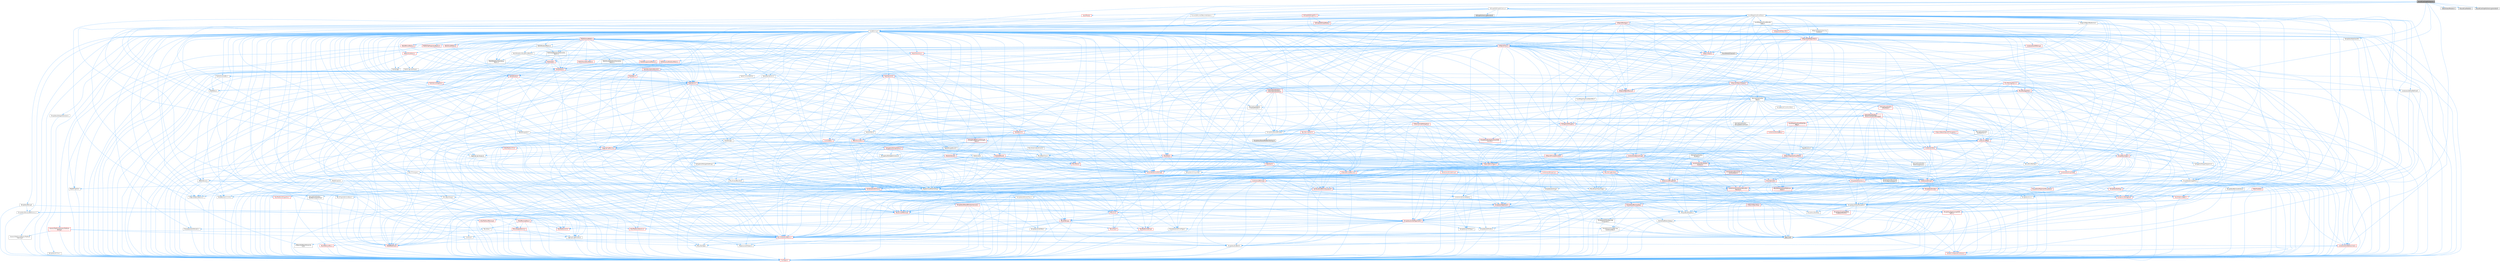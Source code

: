 digraph "SoundCueGraphSchema.h"
{
 // INTERACTIVE_SVG=YES
 // LATEX_PDF_SIZE
  bgcolor="transparent";
  edge [fontname=Helvetica,fontsize=10,labelfontname=Helvetica,labelfontsize=10];
  node [fontname=Helvetica,fontsize=10,shape=box,height=0.2,width=0.4];
  Node1 [id="Node000001",label="SoundCueGraphSchema.h",height=0.2,width=0.4,color="gray40", fillcolor="grey60", style="filled", fontcolor="black",tooltip=" "];
  Node1 -> Node2 [id="edge1_Node000001_Node000002",color="steelblue1",style="solid",tooltip=" "];
  Node2 [id="Node000002",label="AssetRegistry/AssetData.h",height=0.2,width=0.4,color="grey40", fillcolor="white", style="filled",URL="$d9/d19/AssetData_8h.html",tooltip=" "];
  Node2 -> Node3 [id="edge2_Node000002_Node000003",color="steelblue1",style="solid",tooltip=" "];
  Node3 [id="Node000003",label="AssetRegistry/AssetBundle\lData.h",height=0.2,width=0.4,color="grey40", fillcolor="white", style="filled",URL="$df/d47/AssetBundleData_8h.html",tooltip=" "];
  Node3 -> Node4 [id="edge3_Node000003_Node000004",color="steelblue1",style="solid",tooltip=" "];
  Node4 [id="Node000004",label="Containers/Array.h",height=0.2,width=0.4,color="red", fillcolor="#FFF0F0", style="filled",URL="$df/dd0/Array_8h.html",tooltip=" "];
  Node4 -> Node5 [id="edge4_Node000004_Node000005",color="steelblue1",style="solid",tooltip=" "];
  Node5 [id="Node000005",label="CoreTypes.h",height=0.2,width=0.4,color="red", fillcolor="#FFF0F0", style="filled",URL="$dc/dec/CoreTypes_8h.html",tooltip=" "];
  Node4 -> Node19 [id="edge5_Node000004_Node000019",color="steelblue1",style="solid",tooltip=" "];
  Node19 [id="Node000019",label="Misc/AssertionMacros.h",height=0.2,width=0.4,color="red", fillcolor="#FFF0F0", style="filled",URL="$d0/dfa/AssertionMacros_8h.html",tooltip=" "];
  Node19 -> Node5 [id="edge6_Node000019_Node000005",color="steelblue1",style="solid",tooltip=" "];
  Node19 -> Node20 [id="edge7_Node000019_Node000020",color="steelblue1",style="solid",tooltip=" "];
  Node20 [id="Node000020",label="HAL/PlatformMisc.h",height=0.2,width=0.4,color="red", fillcolor="#FFF0F0", style="filled",URL="$d0/df5/PlatformMisc_8h.html",tooltip=" "];
  Node20 -> Node5 [id="edge8_Node000020_Node000005",color="steelblue1",style="solid",tooltip=" "];
  Node19 -> Node10 [id="edge9_Node000019_Node000010",color="steelblue1",style="solid",tooltip=" "];
  Node10 [id="Node000010",label="PreprocessorHelpers.h",height=0.2,width=0.4,color="grey40", fillcolor="white", style="filled",URL="$db/ddb/PreprocessorHelpers_8h.html",tooltip=" "];
  Node19 -> Node56 [id="edge10_Node000019_Node000056",color="steelblue1",style="solid",tooltip=" "];
  Node56 [id="Node000056",label="Templates/EnableIf.h",height=0.2,width=0.4,color="grey40", fillcolor="white", style="filled",URL="$d7/d60/EnableIf_8h.html",tooltip=" "];
  Node56 -> Node5 [id="edge11_Node000056_Node000005",color="steelblue1",style="solid",tooltip=" "];
  Node19 -> Node62 [id="edge12_Node000019_Node000062",color="steelblue1",style="solid",tooltip=" "];
  Node62 [id="Node000062",label="Misc/VarArgs.h",height=0.2,width=0.4,color="grey40", fillcolor="white", style="filled",URL="$d5/d6f/VarArgs_8h.html",tooltip=" "];
  Node62 -> Node5 [id="edge13_Node000062_Node000005",color="steelblue1",style="solid",tooltip=" "];
  Node4 -> Node70 [id="edge14_Node000004_Node000070",color="steelblue1",style="solid",tooltip=" "];
  Node70 [id="Node000070",label="Misc/IntrusiveUnsetOptional\lState.h",height=0.2,width=0.4,color="red", fillcolor="#FFF0F0", style="filled",URL="$d2/d0a/IntrusiveUnsetOptionalState_8h.html",tooltip=" "];
  Node4 -> Node74 [id="edge15_Node000004_Node000074",color="steelblue1",style="solid",tooltip=" "];
  Node74 [id="Node000074",label="HAL/UnrealMemory.h",height=0.2,width=0.4,color="red", fillcolor="#FFF0F0", style="filled",URL="$d9/d96/UnrealMemory_8h.html",tooltip=" "];
  Node74 -> Node5 [id="edge16_Node000074_Node000005",color="steelblue1",style="solid",tooltip=" "];
  Node74 -> Node78 [id="edge17_Node000074_Node000078",color="steelblue1",style="solid",tooltip=" "];
  Node78 [id="Node000078",label="HAL/MemoryBase.h",height=0.2,width=0.4,color="red", fillcolor="#FFF0F0", style="filled",URL="$d6/d9f/MemoryBase_8h.html",tooltip=" "];
  Node78 -> Node5 [id="edge18_Node000078_Node000005",color="steelblue1",style="solid",tooltip=" "];
  Node78 -> Node49 [id="edge19_Node000078_Node000049",color="steelblue1",style="solid",tooltip=" "];
  Node49 [id="Node000049",label="HAL/PlatformAtomics.h",height=0.2,width=0.4,color="red", fillcolor="#FFF0F0", style="filled",URL="$d3/d36/PlatformAtomics_8h.html",tooltip=" "];
  Node49 -> Node5 [id="edge20_Node000049_Node000005",color="steelblue1",style="solid",tooltip=" "];
  Node78 -> Node32 [id="edge21_Node000078_Node000032",color="steelblue1",style="solid",tooltip=" "];
  Node32 [id="Node000032",label="HAL/PlatformCrt.h",height=0.2,width=0.4,color="red", fillcolor="#FFF0F0", style="filled",URL="$d8/d75/PlatformCrt_8h.html",tooltip=" "];
  Node78 -> Node79 [id="edge22_Node000078_Node000079",color="steelblue1",style="solid",tooltip=" "];
  Node79 [id="Node000079",label="Misc/Exec.h",height=0.2,width=0.4,color="grey40", fillcolor="white", style="filled",URL="$de/ddb/Exec_8h.html",tooltip=" "];
  Node79 -> Node5 [id="edge23_Node000079_Node000005",color="steelblue1",style="solid",tooltip=" "];
  Node79 -> Node19 [id="edge24_Node000079_Node000019",color="steelblue1",style="solid",tooltip=" "];
  Node78 -> Node80 [id="edge25_Node000078_Node000080",color="steelblue1",style="solid",tooltip=" "];
  Node80 [id="Node000080",label="Misc/OutputDevice.h",height=0.2,width=0.4,color="red", fillcolor="#FFF0F0", style="filled",URL="$d7/d32/OutputDevice_8h.html",tooltip=" "];
  Node80 -> Node27 [id="edge26_Node000080_Node000027",color="steelblue1",style="solid",tooltip=" "];
  Node27 [id="Node000027",label="CoreFwd.h",height=0.2,width=0.4,color="grey40", fillcolor="white", style="filled",URL="$d1/d1e/CoreFwd_8h.html",tooltip=" "];
  Node27 -> Node5 [id="edge27_Node000027_Node000005",color="steelblue1",style="solid",tooltip=" "];
  Node27 -> Node28 [id="edge28_Node000027_Node000028",color="steelblue1",style="solid",tooltip=" "];
  Node28 [id="Node000028",label="Containers/ContainersFwd.h",height=0.2,width=0.4,color="red", fillcolor="#FFF0F0", style="filled",URL="$d4/d0a/ContainersFwd_8h.html",tooltip=" "];
  Node28 -> Node5 [id="edge29_Node000028_Node000005",color="steelblue1",style="solid",tooltip=" "];
  Node28 -> Node25 [id="edge30_Node000028_Node000025",color="steelblue1",style="solid",tooltip=" "];
  Node25 [id="Node000025",label="Traits/IsContiguousContainer.h",height=0.2,width=0.4,color="red", fillcolor="#FFF0F0", style="filled",URL="$d5/d3c/IsContiguousContainer_8h.html",tooltip=" "];
  Node25 -> Node5 [id="edge31_Node000025_Node000005",color="steelblue1",style="solid",tooltip=" "];
  Node27 -> Node29 [id="edge32_Node000027_Node000029",color="steelblue1",style="solid",tooltip=" "];
  Node29 [id="Node000029",label="Math/MathFwd.h",height=0.2,width=0.4,color="red", fillcolor="#FFF0F0", style="filled",URL="$d2/d10/MathFwd_8h.html",tooltip=" "];
  Node27 -> Node30 [id="edge33_Node000027_Node000030",color="steelblue1",style="solid",tooltip=" "];
  Node30 [id="Node000030",label="UObject/UObjectHierarchy\lFwd.h",height=0.2,width=0.4,color="grey40", fillcolor="white", style="filled",URL="$d3/d13/UObjectHierarchyFwd_8h.html",tooltip=" "];
  Node80 -> Node5 [id="edge34_Node000080_Node000005",color="steelblue1",style="solid",tooltip=" "];
  Node80 -> Node81 [id="edge35_Node000080_Node000081",color="steelblue1",style="solid",tooltip=" "];
  Node81 [id="Node000081",label="Logging/LogVerbosity.h",height=0.2,width=0.4,color="grey40", fillcolor="white", style="filled",URL="$d2/d8f/LogVerbosity_8h.html",tooltip=" "];
  Node81 -> Node5 [id="edge36_Node000081_Node000005",color="steelblue1",style="solid",tooltip=" "];
  Node80 -> Node62 [id="edge37_Node000080_Node000062",color="steelblue1",style="solid",tooltip=" "];
  Node74 -> Node91 [id="edge38_Node000074_Node000091",color="steelblue1",style="solid",tooltip=" "];
  Node91 [id="Node000091",label="HAL/PlatformMemory.h",height=0.2,width=0.4,color="red", fillcolor="#FFF0F0", style="filled",URL="$de/d68/PlatformMemory_8h.html",tooltip=" "];
  Node91 -> Node5 [id="edge39_Node000091_Node000005",color="steelblue1",style="solid",tooltip=" "];
  Node74 -> Node94 [id="edge40_Node000074_Node000094",color="steelblue1",style="solid",tooltip=" "];
  Node94 [id="Node000094",label="Templates/IsPointer.h",height=0.2,width=0.4,color="grey40", fillcolor="white", style="filled",URL="$d7/d05/IsPointer_8h.html",tooltip=" "];
  Node94 -> Node5 [id="edge41_Node000094_Node000005",color="steelblue1",style="solid",tooltip=" "];
  Node4 -> Node95 [id="edge42_Node000004_Node000095",color="steelblue1",style="solid",tooltip=" "];
  Node95 [id="Node000095",label="Templates/UnrealTypeTraits.h",height=0.2,width=0.4,color="red", fillcolor="#FFF0F0", style="filled",URL="$d2/d2d/UnrealTypeTraits_8h.html",tooltip=" "];
  Node95 -> Node5 [id="edge43_Node000095_Node000005",color="steelblue1",style="solid",tooltip=" "];
  Node95 -> Node94 [id="edge44_Node000095_Node000094",color="steelblue1",style="solid",tooltip=" "];
  Node95 -> Node19 [id="edge45_Node000095_Node000019",color="steelblue1",style="solid",tooltip=" "];
  Node95 -> Node87 [id="edge46_Node000095_Node000087",color="steelblue1",style="solid",tooltip=" "];
  Node87 [id="Node000087",label="Templates/AndOrNot.h",height=0.2,width=0.4,color="grey40", fillcolor="white", style="filled",URL="$db/d0a/AndOrNot_8h.html",tooltip=" "];
  Node87 -> Node5 [id="edge47_Node000087_Node000005",color="steelblue1",style="solid",tooltip=" "];
  Node95 -> Node56 [id="edge48_Node000095_Node000056",color="steelblue1",style="solid",tooltip=" "];
  Node95 -> Node96 [id="edge49_Node000095_Node000096",color="steelblue1",style="solid",tooltip=" "];
  Node96 [id="Node000096",label="Templates/IsArithmetic.h",height=0.2,width=0.4,color="grey40", fillcolor="white", style="filled",URL="$d2/d5d/IsArithmetic_8h.html",tooltip=" "];
  Node96 -> Node5 [id="edge50_Node000096_Node000005",color="steelblue1",style="solid",tooltip=" "];
  Node95 -> Node98 [id="edge51_Node000095_Node000098",color="steelblue1",style="solid",tooltip=" "];
  Node98 [id="Node000098",label="Templates/IsPODType.h",height=0.2,width=0.4,color="grey40", fillcolor="white", style="filled",URL="$d7/db1/IsPODType_8h.html",tooltip=" "];
  Node98 -> Node5 [id="edge52_Node000098_Node000005",color="steelblue1",style="solid",tooltip=" "];
  Node95 -> Node99 [id="edge53_Node000095_Node000099",color="steelblue1",style="solid",tooltip=" "];
  Node99 [id="Node000099",label="Templates/IsUECoreType.h",height=0.2,width=0.4,color="grey40", fillcolor="white", style="filled",URL="$d1/db8/IsUECoreType_8h.html",tooltip=" "];
  Node99 -> Node5 [id="edge54_Node000099_Node000005",color="steelblue1",style="solid",tooltip=" "];
  Node99 -> Node9 [id="edge55_Node000099_Node000009",color="steelblue1",style="solid",tooltip=" "];
  Node9 [id="Node000009",label="type_traits",height=0.2,width=0.4,color="grey60", fillcolor="#E0E0E0", style="filled",tooltip=" "];
  Node95 -> Node88 [id="edge56_Node000095_Node000088",color="steelblue1",style="solid",tooltip=" "];
  Node88 [id="Node000088",label="Templates/IsTriviallyCopy\lConstructible.h",height=0.2,width=0.4,color="grey40", fillcolor="white", style="filled",URL="$d3/d78/IsTriviallyCopyConstructible_8h.html",tooltip=" "];
  Node88 -> Node5 [id="edge57_Node000088_Node000005",color="steelblue1",style="solid",tooltip=" "];
  Node88 -> Node9 [id="edge58_Node000088_Node000009",color="steelblue1",style="solid",tooltip=" "];
  Node4 -> Node100 [id="edge59_Node000004_Node000100",color="steelblue1",style="solid",tooltip=" "];
  Node100 [id="Node000100",label="Templates/UnrealTemplate.h",height=0.2,width=0.4,color="grey40", fillcolor="white", style="filled",URL="$d4/d24/UnrealTemplate_8h.html",tooltip=" "];
  Node100 -> Node5 [id="edge60_Node000100_Node000005",color="steelblue1",style="solid",tooltip=" "];
  Node100 -> Node94 [id="edge61_Node000100_Node000094",color="steelblue1",style="solid",tooltip=" "];
  Node100 -> Node74 [id="edge62_Node000100_Node000074",color="steelblue1",style="solid",tooltip=" "];
  Node100 -> Node101 [id="edge63_Node000100_Node000101",color="steelblue1",style="solid",tooltip=" "];
  Node101 [id="Node000101",label="Templates/CopyQualifiers\lAndRefsFromTo.h",height=0.2,width=0.4,color="red", fillcolor="#FFF0F0", style="filled",URL="$d3/db3/CopyQualifiersAndRefsFromTo_8h.html",tooltip=" "];
  Node100 -> Node95 [id="edge64_Node000100_Node000095",color="steelblue1",style="solid",tooltip=" "];
  Node100 -> Node103 [id="edge65_Node000100_Node000103",color="steelblue1",style="solid",tooltip=" "];
  Node103 [id="Node000103",label="Templates/RemoveReference.h",height=0.2,width=0.4,color="grey40", fillcolor="white", style="filled",URL="$da/dbe/RemoveReference_8h.html",tooltip=" "];
  Node103 -> Node5 [id="edge66_Node000103_Node000005",color="steelblue1",style="solid",tooltip=" "];
  Node100 -> Node64 [id="edge67_Node000100_Node000064",color="steelblue1",style="solid",tooltip=" "];
  Node64 [id="Node000064",label="Templates/Requires.h",height=0.2,width=0.4,color="grey40", fillcolor="white", style="filled",URL="$dc/d96/Requires_8h.html",tooltip=" "];
  Node64 -> Node56 [id="edge68_Node000064_Node000056",color="steelblue1",style="solid",tooltip=" "];
  Node64 -> Node9 [id="edge69_Node000064_Node000009",color="steelblue1",style="solid",tooltip=" "];
  Node100 -> Node104 [id="edge70_Node000100_Node000104",color="steelblue1",style="solid",tooltip=" "];
  Node104 [id="Node000104",label="Templates/TypeCompatible\lBytes.h",height=0.2,width=0.4,color="red", fillcolor="#FFF0F0", style="filled",URL="$df/d0a/TypeCompatibleBytes_8h.html",tooltip=" "];
  Node104 -> Node5 [id="edge71_Node000104_Node000005",color="steelblue1",style="solid",tooltip=" "];
  Node104 -> Node9 [id="edge72_Node000104_Node000009",color="steelblue1",style="solid",tooltip=" "];
  Node100 -> Node65 [id="edge73_Node000100_Node000065",color="steelblue1",style="solid",tooltip=" "];
  Node65 [id="Node000065",label="Templates/Identity.h",height=0.2,width=0.4,color="grey40", fillcolor="white", style="filled",URL="$d0/dd5/Identity_8h.html",tooltip=" "];
  Node100 -> Node25 [id="edge74_Node000100_Node000025",color="steelblue1",style="solid",tooltip=" "];
  Node100 -> Node105 [id="edge75_Node000100_Node000105",color="steelblue1",style="solid",tooltip=" "];
  Node105 [id="Node000105",label="Traits/UseBitwiseSwap.h",height=0.2,width=0.4,color="grey40", fillcolor="white", style="filled",URL="$db/df3/UseBitwiseSwap_8h.html",tooltip=" "];
  Node105 -> Node5 [id="edge76_Node000105_Node000005",color="steelblue1",style="solid",tooltip=" "];
  Node105 -> Node9 [id="edge77_Node000105_Node000009",color="steelblue1",style="solid",tooltip=" "];
  Node100 -> Node9 [id="edge78_Node000100_Node000009",color="steelblue1",style="solid",tooltip=" "];
  Node4 -> Node107 [id="edge79_Node000004_Node000107",color="steelblue1",style="solid",tooltip=" "];
  Node107 [id="Node000107",label="Containers/ContainerAllocation\lPolicies.h",height=0.2,width=0.4,color="red", fillcolor="#FFF0F0", style="filled",URL="$d7/dff/ContainerAllocationPolicies_8h.html",tooltip=" "];
  Node107 -> Node5 [id="edge80_Node000107_Node000005",color="steelblue1",style="solid",tooltip=" "];
  Node107 -> Node107 [id="edge81_Node000107_Node000107",color="steelblue1",style="solid",tooltip=" "];
  Node107 -> Node109 [id="edge82_Node000107_Node000109",color="steelblue1",style="solid",tooltip=" "];
  Node109 [id="Node000109",label="HAL/PlatformMath.h",height=0.2,width=0.4,color="red", fillcolor="#FFF0F0", style="filled",URL="$dc/d53/PlatformMath_8h.html",tooltip=" "];
  Node109 -> Node5 [id="edge83_Node000109_Node000005",color="steelblue1",style="solid",tooltip=" "];
  Node107 -> Node74 [id="edge84_Node000107_Node000074",color="steelblue1",style="solid",tooltip=" "];
  Node107 -> Node42 [id="edge85_Node000107_Node000042",color="steelblue1",style="solid",tooltip=" "];
  Node42 [id="Node000042",label="Math/NumericLimits.h",height=0.2,width=0.4,color="grey40", fillcolor="white", style="filled",URL="$df/d1b/NumericLimits_8h.html",tooltip=" "];
  Node42 -> Node5 [id="edge86_Node000042_Node000005",color="steelblue1",style="solid",tooltip=" "];
  Node107 -> Node19 [id="edge87_Node000107_Node000019",color="steelblue1",style="solid",tooltip=" "];
  Node107 -> Node118 [id="edge88_Node000107_Node000118",color="steelblue1",style="solid",tooltip=" "];
  Node118 [id="Node000118",label="Templates/MemoryOps.h",height=0.2,width=0.4,color="red", fillcolor="#FFF0F0", style="filled",URL="$db/dea/MemoryOps_8h.html",tooltip=" "];
  Node118 -> Node5 [id="edge89_Node000118_Node000005",color="steelblue1",style="solid",tooltip=" "];
  Node118 -> Node74 [id="edge90_Node000118_Node000074",color="steelblue1",style="solid",tooltip=" "];
  Node118 -> Node89 [id="edge91_Node000118_Node000089",color="steelblue1",style="solid",tooltip=" "];
  Node89 [id="Node000089",label="Templates/IsTriviallyCopy\lAssignable.h",height=0.2,width=0.4,color="grey40", fillcolor="white", style="filled",URL="$d2/df2/IsTriviallyCopyAssignable_8h.html",tooltip=" "];
  Node89 -> Node5 [id="edge92_Node000089_Node000005",color="steelblue1",style="solid",tooltip=" "];
  Node89 -> Node9 [id="edge93_Node000089_Node000009",color="steelblue1",style="solid",tooltip=" "];
  Node118 -> Node88 [id="edge94_Node000118_Node000088",color="steelblue1",style="solid",tooltip=" "];
  Node118 -> Node64 [id="edge95_Node000118_Node000064",color="steelblue1",style="solid",tooltip=" "];
  Node118 -> Node95 [id="edge96_Node000118_Node000095",color="steelblue1",style="solid",tooltip=" "];
  Node118 -> Node105 [id="edge97_Node000118_Node000105",color="steelblue1",style="solid",tooltip=" "];
  Node118 -> Node9 [id="edge98_Node000118_Node000009",color="steelblue1",style="solid",tooltip=" "];
  Node107 -> Node104 [id="edge99_Node000107_Node000104",color="steelblue1",style="solid",tooltip=" "];
  Node107 -> Node9 [id="edge100_Node000107_Node000009",color="steelblue1",style="solid",tooltip=" "];
  Node4 -> Node120 [id="edge101_Node000004_Node000120",color="steelblue1",style="solid",tooltip=" "];
  Node120 [id="Node000120",label="Serialization/Archive.h",height=0.2,width=0.4,color="red", fillcolor="#FFF0F0", style="filled",URL="$d7/d3b/Archive_8h.html",tooltip=" "];
  Node120 -> Node27 [id="edge102_Node000120_Node000027",color="steelblue1",style="solid",tooltip=" "];
  Node120 -> Node5 [id="edge103_Node000120_Node000005",color="steelblue1",style="solid",tooltip=" "];
  Node120 -> Node121 [id="edge104_Node000120_Node000121",color="steelblue1",style="solid",tooltip=" "];
  Node121 [id="Node000121",label="HAL/PlatformProperties.h",height=0.2,width=0.4,color="red", fillcolor="#FFF0F0", style="filled",URL="$d9/db0/PlatformProperties_8h.html",tooltip=" "];
  Node121 -> Node5 [id="edge105_Node000121_Node000005",color="steelblue1",style="solid",tooltip=" "];
  Node120 -> Node124 [id="edge106_Node000120_Node000124",color="steelblue1",style="solid",tooltip=" "];
  Node124 [id="Node000124",label="Internationalization\l/TextNamespaceFwd.h",height=0.2,width=0.4,color="grey40", fillcolor="white", style="filled",URL="$d8/d97/TextNamespaceFwd_8h.html",tooltip=" "];
  Node124 -> Node5 [id="edge107_Node000124_Node000005",color="steelblue1",style="solid",tooltip=" "];
  Node120 -> Node29 [id="edge108_Node000120_Node000029",color="steelblue1",style="solid",tooltip=" "];
  Node120 -> Node19 [id="edge109_Node000120_Node000019",color="steelblue1",style="solid",tooltip=" "];
  Node120 -> Node125 [id="edge110_Node000120_Node000125",color="steelblue1",style="solid",tooltip=" "];
  Node125 [id="Node000125",label="Misc/EngineVersionBase.h",height=0.2,width=0.4,color="grey40", fillcolor="white", style="filled",URL="$d5/d2b/EngineVersionBase_8h.html",tooltip=" "];
  Node125 -> Node5 [id="edge111_Node000125_Node000005",color="steelblue1",style="solid",tooltip=" "];
  Node120 -> Node62 [id="edge112_Node000120_Node000062",color="steelblue1",style="solid",tooltip=" "];
  Node120 -> Node56 [id="edge113_Node000120_Node000056",color="steelblue1",style="solid",tooltip=" "];
  Node120 -> Node128 [id="edge114_Node000120_Node000128",color="steelblue1",style="solid",tooltip=" "];
  Node128 [id="Node000128",label="Templates/IsEnumClass.h",height=0.2,width=0.4,color="grey40", fillcolor="white", style="filled",URL="$d7/d15/IsEnumClass_8h.html",tooltip=" "];
  Node128 -> Node5 [id="edge115_Node000128_Node000005",color="steelblue1",style="solid",tooltip=" "];
  Node128 -> Node87 [id="edge116_Node000128_Node000087",color="steelblue1",style="solid",tooltip=" "];
  Node120 -> Node100 [id="edge117_Node000120_Node000100",color="steelblue1",style="solid",tooltip=" "];
  Node120 -> Node129 [id="edge118_Node000120_Node000129",color="steelblue1",style="solid",tooltip=" "];
  Node129 [id="Node000129",label="UObject/ObjectVersion.h",height=0.2,width=0.4,color="grey40", fillcolor="white", style="filled",URL="$da/d63/ObjectVersion_8h.html",tooltip=" "];
  Node129 -> Node5 [id="edge119_Node000129_Node000005",color="steelblue1",style="solid",tooltip=" "];
  Node4 -> Node146 [id="edge120_Node000004_Node000146",color="steelblue1",style="solid",tooltip=" "];
  Node146 [id="Node000146",label="Templates/Invoke.h",height=0.2,width=0.4,color="red", fillcolor="#FFF0F0", style="filled",URL="$d7/deb/Invoke_8h.html",tooltip=" "];
  Node146 -> Node5 [id="edge121_Node000146_Node000005",color="steelblue1",style="solid",tooltip=" "];
  Node146 -> Node100 [id="edge122_Node000146_Node000100",color="steelblue1",style="solid",tooltip=" "];
  Node146 -> Node9 [id="edge123_Node000146_Node000009",color="steelblue1",style="solid",tooltip=" "];
  Node4 -> Node151 [id="edge124_Node000004_Node000151",color="steelblue1",style="solid",tooltip=" "];
  Node151 [id="Node000151",label="Templates/Less.h",height=0.2,width=0.4,color="grey40", fillcolor="white", style="filled",URL="$de/dc8/Less_8h.html",tooltip=" "];
  Node151 -> Node5 [id="edge125_Node000151_Node000005",color="steelblue1",style="solid",tooltip=" "];
  Node151 -> Node100 [id="edge126_Node000151_Node000100",color="steelblue1",style="solid",tooltip=" "];
  Node4 -> Node64 [id="edge127_Node000004_Node000064",color="steelblue1",style="solid",tooltip=" "];
  Node4 -> Node159 [id="edge128_Node000004_Node000159",color="steelblue1",style="solid",tooltip=" "];
  Node159 [id="Node000159",label="Templates/Sorting.h",height=0.2,width=0.4,color="red", fillcolor="#FFF0F0", style="filled",URL="$d3/d9e/Sorting_8h.html",tooltip=" "];
  Node159 -> Node5 [id="edge129_Node000159_Node000005",color="steelblue1",style="solid",tooltip=" "];
  Node159 -> Node109 [id="edge130_Node000159_Node000109",color="steelblue1",style="solid",tooltip=" "];
  Node159 -> Node151 [id="edge131_Node000159_Node000151",color="steelblue1",style="solid",tooltip=" "];
  Node4 -> Node163 [id="edge132_Node000004_Node000163",color="steelblue1",style="solid",tooltip=" "];
  Node163 [id="Node000163",label="Templates/AlignmentTemplates.h",height=0.2,width=0.4,color="red", fillcolor="#FFF0F0", style="filled",URL="$dd/d32/AlignmentTemplates_8h.html",tooltip=" "];
  Node163 -> Node5 [id="edge133_Node000163_Node000005",color="steelblue1",style="solid",tooltip=" "];
  Node163 -> Node94 [id="edge134_Node000163_Node000094",color="steelblue1",style="solid",tooltip=" "];
  Node4 -> Node9 [id="edge135_Node000004_Node000009",color="steelblue1",style="solid",tooltip=" "];
  Node3 -> Node164 [id="edge136_Node000003_Node000164",color="steelblue1",style="solid",tooltip=" "];
  Node164 [id="Node000164",label="Containers/UnrealString.h",height=0.2,width=0.4,color="red", fillcolor="#FFF0F0", style="filled",URL="$d5/dba/UnrealString_8h.html",tooltip=" "];
  Node3 -> Node5 [id="edge137_Node000003_Node000005",color="steelblue1",style="solid",tooltip=" "];
  Node3 -> Node19 [id="edge138_Node000003_Node000019",color="steelblue1",style="solid",tooltip=" "];
  Node3 -> Node168 [id="edge139_Node000003_Node000168",color="steelblue1",style="solid",tooltip=" "];
  Node168 [id="Node000168",label="UObject/Class.h",height=0.2,width=0.4,color="red", fillcolor="#FFF0F0", style="filled",URL="$d4/d05/Class_8h.html",tooltip=" "];
  Node168 -> Node4 [id="edge140_Node000168_Node000004",color="steelblue1",style="solid",tooltip=" "];
  Node168 -> Node134 [id="edge141_Node000168_Node000134",color="steelblue1",style="solid",tooltip=" "];
  Node134 [id="Node000134",label="Containers/EnumAsByte.h",height=0.2,width=0.4,color="grey40", fillcolor="white", style="filled",URL="$d6/d9a/EnumAsByte_8h.html",tooltip=" "];
  Node134 -> Node5 [id="edge142_Node000134_Node000005",color="steelblue1",style="solid",tooltip=" "];
  Node134 -> Node98 [id="edge143_Node000134_Node000098",color="steelblue1",style="solid",tooltip=" "];
  Node134 -> Node135 [id="edge144_Node000134_Node000135",color="steelblue1",style="solid",tooltip=" "];
  Node135 [id="Node000135",label="Templates/TypeHash.h",height=0.2,width=0.4,color="red", fillcolor="#FFF0F0", style="filled",URL="$d1/d62/TypeHash_8h.html",tooltip=" "];
  Node135 -> Node5 [id="edge145_Node000135_Node000005",color="steelblue1",style="solid",tooltip=" "];
  Node135 -> Node64 [id="edge146_Node000135_Node000064",color="steelblue1",style="solid",tooltip=" "];
  Node135 -> Node136 [id="edge147_Node000135_Node000136",color="steelblue1",style="solid",tooltip=" "];
  Node136 [id="Node000136",label="Misc/Crc.h",height=0.2,width=0.4,color="red", fillcolor="#FFF0F0", style="filled",URL="$d4/dd2/Crc_8h.html",tooltip=" "];
  Node136 -> Node5 [id="edge148_Node000136_Node000005",color="steelblue1",style="solid",tooltip=" "];
  Node136 -> Node76 [id="edge149_Node000136_Node000076",color="steelblue1",style="solid",tooltip=" "];
  Node76 [id="Node000076",label="HAL/PlatformString.h",height=0.2,width=0.4,color="red", fillcolor="#FFF0F0", style="filled",URL="$db/db5/PlatformString_8h.html",tooltip=" "];
  Node76 -> Node5 [id="edge150_Node000076_Node000005",color="steelblue1",style="solid",tooltip=" "];
  Node136 -> Node19 [id="edge151_Node000136_Node000019",color="steelblue1",style="solid",tooltip=" "];
  Node136 -> Node137 [id="edge152_Node000136_Node000137",color="steelblue1",style="solid",tooltip=" "];
  Node137 [id="Node000137",label="Misc/CString.h",height=0.2,width=0.4,color="red", fillcolor="#FFF0F0", style="filled",URL="$d2/d49/CString_8h.html",tooltip=" "];
  Node137 -> Node5 [id="edge153_Node000137_Node000005",color="steelblue1",style="solid",tooltip=" "];
  Node137 -> Node32 [id="edge154_Node000137_Node000032",color="steelblue1",style="solid",tooltip=" "];
  Node137 -> Node76 [id="edge155_Node000137_Node000076",color="steelblue1",style="solid",tooltip=" "];
  Node137 -> Node19 [id="edge156_Node000137_Node000019",color="steelblue1",style="solid",tooltip=" "];
  Node137 -> Node138 [id="edge157_Node000137_Node000138",color="steelblue1",style="solid",tooltip=" "];
  Node138 [id="Node000138",label="Misc/Char.h",height=0.2,width=0.4,color="red", fillcolor="#FFF0F0", style="filled",URL="$d0/d58/Char_8h.html",tooltip=" "];
  Node138 -> Node5 [id="edge158_Node000138_Node000005",color="steelblue1",style="solid",tooltip=" "];
  Node138 -> Node9 [id="edge159_Node000138_Node000009",color="steelblue1",style="solid",tooltip=" "];
  Node137 -> Node62 [id="edge160_Node000137_Node000062",color="steelblue1",style="solid",tooltip=" "];
  Node136 -> Node138 [id="edge161_Node000136_Node000138",color="steelblue1",style="solid",tooltip=" "];
  Node136 -> Node95 [id="edge162_Node000136_Node000095",color="steelblue1",style="solid",tooltip=" "];
  Node135 -> Node9 [id="edge163_Node000135_Node000009",color="steelblue1",style="solid",tooltip=" "];
  Node168 -> Node170 [id="edge164_Node000168_Node000170",color="steelblue1",style="solid",tooltip=" "];
  Node170 [id="Node000170",label="Containers/Map.h",height=0.2,width=0.4,color="red", fillcolor="#FFF0F0", style="filled",URL="$df/d79/Map_8h.html",tooltip=" "];
  Node170 -> Node5 [id="edge165_Node000170_Node000005",color="steelblue1",style="solid",tooltip=" "];
  Node170 -> Node171 [id="edge166_Node000170_Node000171",color="steelblue1",style="solid",tooltip=" "];
  Node171 [id="Node000171",label="Algo/Reverse.h",height=0.2,width=0.4,color="grey40", fillcolor="white", style="filled",URL="$d5/d93/Reverse_8h.html",tooltip=" "];
  Node171 -> Node5 [id="edge167_Node000171_Node000005",color="steelblue1",style="solid",tooltip=" "];
  Node171 -> Node100 [id="edge168_Node000171_Node000100",color="steelblue1",style="solid",tooltip=" "];
  Node170 -> Node172 [id="edge169_Node000170_Node000172",color="steelblue1",style="solid",tooltip=" "];
  Node172 [id="Node000172",label="Containers/Set.h",height=0.2,width=0.4,color="red", fillcolor="#FFF0F0", style="filled",URL="$d4/d45/Set_8h.html",tooltip=" "];
  Node172 -> Node107 [id="edge170_Node000172_Node000107",color="steelblue1",style="solid",tooltip=" "];
  Node172 -> Node174 [id="edge171_Node000172_Node000174",color="steelblue1",style="solid",tooltip=" "];
  Node174 [id="Node000174",label="Containers/SparseArray.h",height=0.2,width=0.4,color="red", fillcolor="#FFF0F0", style="filled",URL="$d5/dbf/SparseArray_8h.html",tooltip=" "];
  Node174 -> Node5 [id="edge172_Node000174_Node000005",color="steelblue1",style="solid",tooltip=" "];
  Node174 -> Node19 [id="edge173_Node000174_Node000019",color="steelblue1",style="solid",tooltip=" "];
  Node174 -> Node74 [id="edge174_Node000174_Node000074",color="steelblue1",style="solid",tooltip=" "];
  Node174 -> Node95 [id="edge175_Node000174_Node000095",color="steelblue1",style="solid",tooltip=" "];
  Node174 -> Node100 [id="edge176_Node000174_Node000100",color="steelblue1",style="solid",tooltip=" "];
  Node174 -> Node107 [id="edge177_Node000174_Node000107",color="steelblue1",style="solid",tooltip=" "];
  Node174 -> Node151 [id="edge178_Node000174_Node000151",color="steelblue1",style="solid",tooltip=" "];
  Node174 -> Node4 [id="edge179_Node000174_Node000004",color="steelblue1",style="solid",tooltip=" "];
  Node174 -> Node162 [id="edge180_Node000174_Node000162",color="steelblue1",style="solid",tooltip=" "];
  Node162 [id="Node000162",label="Math/UnrealMathUtility.h",height=0.2,width=0.4,color="grey40", fillcolor="white", style="filled",URL="$db/db8/UnrealMathUtility_8h.html",tooltip=" "];
  Node162 -> Node5 [id="edge181_Node000162_Node000005",color="steelblue1",style="solid",tooltip=" "];
  Node162 -> Node19 [id="edge182_Node000162_Node000019",color="steelblue1",style="solid",tooltip=" "];
  Node162 -> Node109 [id="edge183_Node000162_Node000109",color="steelblue1",style="solid",tooltip=" "];
  Node162 -> Node29 [id="edge184_Node000162_Node000029",color="steelblue1",style="solid",tooltip=" "];
  Node162 -> Node65 [id="edge185_Node000162_Node000065",color="steelblue1",style="solid",tooltip=" "];
  Node162 -> Node64 [id="edge186_Node000162_Node000064",color="steelblue1",style="solid",tooltip=" "];
  Node174 -> Node175 [id="edge187_Node000174_Node000175",color="steelblue1",style="solid",tooltip=" "];
  Node175 [id="Node000175",label="Containers/ScriptArray.h",height=0.2,width=0.4,color="red", fillcolor="#FFF0F0", style="filled",URL="$dc/daf/ScriptArray_8h.html",tooltip=" "];
  Node175 -> Node5 [id="edge188_Node000175_Node000005",color="steelblue1",style="solid",tooltip=" "];
  Node175 -> Node19 [id="edge189_Node000175_Node000019",color="steelblue1",style="solid",tooltip=" "];
  Node175 -> Node74 [id="edge190_Node000175_Node000074",color="steelblue1",style="solid",tooltip=" "];
  Node175 -> Node107 [id="edge191_Node000175_Node000107",color="steelblue1",style="solid",tooltip=" "];
  Node175 -> Node4 [id="edge192_Node000175_Node000004",color="steelblue1",style="solid",tooltip=" "];
  Node174 -> Node176 [id="edge193_Node000174_Node000176",color="steelblue1",style="solid",tooltip=" "];
  Node176 [id="Node000176",label="Containers/BitArray.h",height=0.2,width=0.4,color="red", fillcolor="#FFF0F0", style="filled",URL="$d1/de4/BitArray_8h.html",tooltip=" "];
  Node176 -> Node107 [id="edge194_Node000176_Node000107",color="steelblue1",style="solid",tooltip=" "];
  Node176 -> Node5 [id="edge195_Node000176_Node000005",color="steelblue1",style="solid",tooltip=" "];
  Node176 -> Node49 [id="edge196_Node000176_Node000049",color="steelblue1",style="solid",tooltip=" "];
  Node176 -> Node74 [id="edge197_Node000176_Node000074",color="steelblue1",style="solid",tooltip=" "];
  Node176 -> Node162 [id="edge198_Node000176_Node000162",color="steelblue1",style="solid",tooltip=" "];
  Node176 -> Node19 [id="edge199_Node000176_Node000019",color="steelblue1",style="solid",tooltip=" "];
  Node176 -> Node44 [id="edge200_Node000176_Node000044",color="steelblue1",style="solid",tooltip=" "];
  Node44 [id="Node000044",label="Misc/EnumClassFlags.h",height=0.2,width=0.4,color="grey40", fillcolor="white", style="filled",URL="$d8/de7/EnumClassFlags_8h.html",tooltip=" "];
  Node176 -> Node120 [id="edge201_Node000176_Node000120",color="steelblue1",style="solid",tooltip=" "];
  Node176 -> Node131 [id="edge202_Node000176_Node000131",color="steelblue1",style="solid",tooltip=" "];
  Node131 [id="Node000131",label="Serialization/MemoryLayout.h",height=0.2,width=0.4,color="red", fillcolor="#FFF0F0", style="filled",URL="$d7/d66/MemoryLayout_8h.html",tooltip=" "];
  Node131 -> Node134 [id="edge203_Node000131_Node000134",color="steelblue1",style="solid",tooltip=" "];
  Node131 -> Node22 [id="edge204_Node000131_Node000022",color="steelblue1",style="solid",tooltip=" "];
  Node22 [id="Node000022",label="Containers/StringFwd.h",height=0.2,width=0.4,color="red", fillcolor="#FFF0F0", style="filled",URL="$df/d37/StringFwd_8h.html",tooltip=" "];
  Node22 -> Node5 [id="edge205_Node000022_Node000005",color="steelblue1",style="solid",tooltip=" "];
  Node22 -> Node25 [id="edge206_Node000022_Node000025",color="steelblue1",style="solid",tooltip=" "];
  Node131 -> Node74 [id="edge207_Node000131_Node000074",color="steelblue1",style="solid",tooltip=" "];
  Node131 -> Node56 [id="edge208_Node000131_Node000056",color="steelblue1",style="solid",tooltip=" "];
  Node131 -> Node100 [id="edge209_Node000131_Node000100",color="steelblue1",style="solid",tooltip=" "];
  Node176 -> Node56 [id="edge210_Node000176_Node000056",color="steelblue1",style="solid",tooltip=" "];
  Node176 -> Node146 [id="edge211_Node000176_Node000146",color="steelblue1",style="solid",tooltip=" "];
  Node176 -> Node100 [id="edge212_Node000176_Node000100",color="steelblue1",style="solid",tooltip=" "];
  Node176 -> Node95 [id="edge213_Node000176_Node000095",color="steelblue1",style="solid",tooltip=" "];
  Node174 -> Node177 [id="edge214_Node000174_Node000177",color="steelblue1",style="solid",tooltip=" "];
  Node177 [id="Node000177",label="Serialization/Structured\lArchive.h",height=0.2,width=0.4,color="red", fillcolor="#FFF0F0", style="filled",URL="$d9/d1e/StructuredArchive_8h.html",tooltip=" "];
  Node177 -> Node4 [id="edge215_Node000177_Node000004",color="steelblue1",style="solid",tooltip=" "];
  Node177 -> Node107 [id="edge216_Node000177_Node000107",color="steelblue1",style="solid",tooltip=" "];
  Node177 -> Node5 [id="edge217_Node000177_Node000005",color="steelblue1",style="solid",tooltip=" "];
  Node177 -> Node120 [id="edge218_Node000177_Node000120",color="steelblue1",style="solid",tooltip=" "];
  Node177 -> Node180 [id="edge219_Node000177_Node000180",color="steelblue1",style="solid",tooltip=" "];
  Node180 [id="Node000180",label="Serialization/Structured\lArchiveNameHelpers.h",height=0.2,width=0.4,color="grey40", fillcolor="white", style="filled",URL="$d0/d7b/StructuredArchiveNameHelpers_8h.html",tooltip=" "];
  Node180 -> Node5 [id="edge220_Node000180_Node000005",color="steelblue1",style="solid",tooltip=" "];
  Node180 -> Node65 [id="edge221_Node000180_Node000065",color="steelblue1",style="solid",tooltip=" "];
  Node177 -> Node184 [id="edge222_Node000177_Node000184",color="steelblue1",style="solid",tooltip=" "];
  Node184 [id="Node000184",label="Serialization/Structured\lArchiveSlots.h",height=0.2,width=0.4,color="red", fillcolor="#FFF0F0", style="filled",URL="$d2/d87/StructuredArchiveSlots_8h.html",tooltip=" "];
  Node184 -> Node4 [id="edge223_Node000184_Node000004",color="steelblue1",style="solid",tooltip=" "];
  Node184 -> Node5 [id="edge224_Node000184_Node000005",color="steelblue1",style="solid",tooltip=" "];
  Node184 -> Node185 [id="edge225_Node000184_Node000185",color="steelblue1",style="solid",tooltip=" "];
  Node185 [id="Node000185",label="Misc/Optional.h",height=0.2,width=0.4,color="red", fillcolor="#FFF0F0", style="filled",URL="$d2/dae/Optional_8h.html",tooltip=" "];
  Node185 -> Node5 [id="edge226_Node000185_Node000005",color="steelblue1",style="solid",tooltip=" "];
  Node185 -> Node19 [id="edge227_Node000185_Node000019",color="steelblue1",style="solid",tooltip=" "];
  Node185 -> Node70 [id="edge228_Node000185_Node000070",color="steelblue1",style="solid",tooltip=" "];
  Node185 -> Node118 [id="edge229_Node000185_Node000118",color="steelblue1",style="solid",tooltip=" "];
  Node185 -> Node100 [id="edge230_Node000185_Node000100",color="steelblue1",style="solid",tooltip=" "];
  Node185 -> Node120 [id="edge231_Node000185_Node000120",color="steelblue1",style="solid",tooltip=" "];
  Node184 -> Node120 [id="edge232_Node000184_Node000120",color="steelblue1",style="solid",tooltip=" "];
  Node184 -> Node180 [id="edge233_Node000184_Node000180",color="steelblue1",style="solid",tooltip=" "];
  Node184 -> Node56 [id="edge234_Node000184_Node000056",color="steelblue1",style="solid",tooltip=" "];
  Node184 -> Node128 [id="edge235_Node000184_Node000128",color="steelblue1",style="solid",tooltip=" "];
  Node177 -> Node188 [id="edge236_Node000177_Node000188",color="steelblue1",style="solid",tooltip=" "];
  Node188 [id="Node000188",label="Templates/UniqueObj.h",height=0.2,width=0.4,color="grey40", fillcolor="white", style="filled",URL="$da/d95/UniqueObj_8h.html",tooltip=" "];
  Node188 -> Node5 [id="edge237_Node000188_Node000005",color="steelblue1",style="solid",tooltip=" "];
  Node188 -> Node189 [id="edge238_Node000188_Node000189",color="steelblue1",style="solid",tooltip=" "];
  Node189 [id="Node000189",label="Templates/UniquePtr.h",height=0.2,width=0.4,color="grey40", fillcolor="white", style="filled",URL="$de/d1a/UniquePtr_8h.html",tooltip=" "];
  Node189 -> Node5 [id="edge239_Node000189_Node000005",color="steelblue1",style="solid",tooltip=" "];
  Node189 -> Node100 [id="edge240_Node000189_Node000100",color="steelblue1",style="solid",tooltip=" "];
  Node189 -> Node190 [id="edge241_Node000189_Node000190",color="steelblue1",style="solid",tooltip=" "];
  Node190 [id="Node000190",label="Templates/IsArray.h",height=0.2,width=0.4,color="grey40", fillcolor="white", style="filled",URL="$d8/d8d/IsArray_8h.html",tooltip=" "];
  Node190 -> Node5 [id="edge242_Node000190_Node000005",color="steelblue1",style="solid",tooltip=" "];
  Node189 -> Node191 [id="edge243_Node000189_Node000191",color="steelblue1",style="solid",tooltip=" "];
  Node191 [id="Node000191",label="Templates/RemoveExtent.h",height=0.2,width=0.4,color="grey40", fillcolor="white", style="filled",URL="$dc/de9/RemoveExtent_8h.html",tooltip=" "];
  Node191 -> Node5 [id="edge244_Node000191_Node000005",color="steelblue1",style="solid",tooltip=" "];
  Node189 -> Node64 [id="edge245_Node000189_Node000064",color="steelblue1",style="solid",tooltip=" "];
  Node189 -> Node131 [id="edge246_Node000189_Node000131",color="steelblue1",style="solid",tooltip=" "];
  Node189 -> Node9 [id="edge247_Node000189_Node000009",color="steelblue1",style="solid",tooltip=" "];
  Node174 -> Node164 [id="edge248_Node000174_Node000164",color="steelblue1",style="solid",tooltip=" "];
  Node174 -> Node70 [id="edge249_Node000174_Node000070",color="steelblue1",style="solid",tooltip=" "];
  Node172 -> Node28 [id="edge250_Node000172_Node000028",color="steelblue1",style="solid",tooltip=" "];
  Node172 -> Node162 [id="edge251_Node000172_Node000162",color="steelblue1",style="solid",tooltip=" "];
  Node172 -> Node19 [id="edge252_Node000172_Node000019",color="steelblue1",style="solid",tooltip=" "];
  Node172 -> Node193 [id="edge253_Node000172_Node000193",color="steelblue1",style="solid",tooltip=" "];
  Node193 [id="Node000193",label="Misc/StructBuilder.h",height=0.2,width=0.4,color="grey40", fillcolor="white", style="filled",URL="$d9/db3/StructBuilder_8h.html",tooltip=" "];
  Node193 -> Node5 [id="edge254_Node000193_Node000005",color="steelblue1",style="solid",tooltip=" "];
  Node193 -> Node162 [id="edge255_Node000193_Node000162",color="steelblue1",style="solid",tooltip=" "];
  Node193 -> Node163 [id="edge256_Node000193_Node000163",color="steelblue1",style="solid",tooltip=" "];
  Node172 -> Node177 [id="edge257_Node000172_Node000177",color="steelblue1",style="solid",tooltip=" "];
  Node172 -> Node194 [id="edge258_Node000172_Node000194",color="steelblue1",style="solid",tooltip=" "];
  Node194 [id="Node000194",label="Templates/Function.h",height=0.2,width=0.4,color="red", fillcolor="#FFF0F0", style="filled",URL="$df/df5/Function_8h.html",tooltip=" "];
  Node194 -> Node5 [id="edge259_Node000194_Node000005",color="steelblue1",style="solid",tooltip=" "];
  Node194 -> Node19 [id="edge260_Node000194_Node000019",color="steelblue1",style="solid",tooltip=" "];
  Node194 -> Node70 [id="edge261_Node000194_Node000070",color="steelblue1",style="solid",tooltip=" "];
  Node194 -> Node74 [id="edge262_Node000194_Node000074",color="steelblue1",style="solid",tooltip=" "];
  Node194 -> Node95 [id="edge263_Node000194_Node000095",color="steelblue1",style="solid",tooltip=" "];
  Node194 -> Node146 [id="edge264_Node000194_Node000146",color="steelblue1",style="solid",tooltip=" "];
  Node194 -> Node100 [id="edge265_Node000194_Node000100",color="steelblue1",style="solid",tooltip=" "];
  Node194 -> Node64 [id="edge266_Node000194_Node000064",color="steelblue1",style="solid",tooltip=" "];
  Node194 -> Node162 [id="edge267_Node000194_Node000162",color="steelblue1",style="solid",tooltip=" "];
  Node194 -> Node9 [id="edge268_Node000194_Node000009",color="steelblue1",style="solid",tooltip=" "];
  Node172 -> Node159 [id="edge269_Node000172_Node000159",color="steelblue1",style="solid",tooltip=" "];
  Node172 -> Node135 [id="edge270_Node000172_Node000135",color="steelblue1",style="solid",tooltip=" "];
  Node172 -> Node100 [id="edge271_Node000172_Node000100",color="steelblue1",style="solid",tooltip=" "];
  Node172 -> Node9 [id="edge272_Node000172_Node000009",color="steelblue1",style="solid",tooltip=" "];
  Node170 -> Node164 [id="edge273_Node000170_Node000164",color="steelblue1",style="solid",tooltip=" "];
  Node170 -> Node19 [id="edge274_Node000170_Node000019",color="steelblue1",style="solid",tooltip=" "];
  Node170 -> Node193 [id="edge275_Node000170_Node000193",color="steelblue1",style="solid",tooltip=" "];
  Node170 -> Node194 [id="edge276_Node000170_Node000194",color="steelblue1",style="solid",tooltip=" "];
  Node170 -> Node159 [id="edge277_Node000170_Node000159",color="steelblue1",style="solid",tooltip=" "];
  Node170 -> Node197 [id="edge278_Node000170_Node000197",color="steelblue1",style="solid",tooltip=" "];
  Node197 [id="Node000197",label="Templates/Tuple.h",height=0.2,width=0.4,color="red", fillcolor="#FFF0F0", style="filled",URL="$d2/d4f/Tuple_8h.html",tooltip=" "];
  Node197 -> Node5 [id="edge279_Node000197_Node000005",color="steelblue1",style="solid",tooltip=" "];
  Node197 -> Node100 [id="edge280_Node000197_Node000100",color="steelblue1",style="solid",tooltip=" "];
  Node197 -> Node198 [id="edge281_Node000197_Node000198",color="steelblue1",style="solid",tooltip=" "];
  Node198 [id="Node000198",label="Delegates/IntegerSequence.h",height=0.2,width=0.4,color="grey40", fillcolor="white", style="filled",URL="$d2/dcc/IntegerSequence_8h.html",tooltip=" "];
  Node198 -> Node5 [id="edge282_Node000198_Node000005",color="steelblue1",style="solid",tooltip=" "];
  Node197 -> Node146 [id="edge283_Node000197_Node000146",color="steelblue1",style="solid",tooltip=" "];
  Node197 -> Node177 [id="edge284_Node000197_Node000177",color="steelblue1",style="solid",tooltip=" "];
  Node197 -> Node131 [id="edge285_Node000197_Node000131",color="steelblue1",style="solid",tooltip=" "];
  Node197 -> Node64 [id="edge286_Node000197_Node000064",color="steelblue1",style="solid",tooltip=" "];
  Node197 -> Node135 [id="edge287_Node000197_Node000135",color="steelblue1",style="solid",tooltip=" "];
  Node197 -> Node9 [id="edge288_Node000197_Node000009",color="steelblue1",style="solid",tooltip=" "];
  Node170 -> Node100 [id="edge289_Node000170_Node000100",color="steelblue1",style="solid",tooltip=" "];
  Node170 -> Node95 [id="edge290_Node000170_Node000095",color="steelblue1",style="solid",tooltip=" "];
  Node170 -> Node9 [id="edge291_Node000170_Node000009",color="steelblue1",style="solid",tooltip=" "];
  Node168 -> Node172 [id="edge292_Node000168_Node000172",color="steelblue1",style="solid",tooltip=" "];
  Node168 -> Node22 [id="edge293_Node000168_Node000022",color="steelblue1",style="solid",tooltip=" "];
  Node168 -> Node164 [id="edge294_Node000168_Node000164",color="steelblue1",style="solid",tooltip=" "];
  Node168 -> Node5 [id="edge295_Node000168_Node000005",color="steelblue1",style="solid",tooltip=" "];
  Node168 -> Node32 [id="edge296_Node000168_Node000032",color="steelblue1",style="solid",tooltip=" "];
  Node168 -> Node74 [id="edge297_Node000168_Node000074",color="steelblue1",style="solid",tooltip=" "];
  Node168 -> Node206 [id="edge298_Node000168_Node000206",color="steelblue1",style="solid",tooltip=" "];
  Node206 [id="Node000206",label="Internationalization\l/Text.h",height=0.2,width=0.4,color="grey40", fillcolor="white", style="filled",URL="$d6/d35/Text_8h.html",tooltip=" "];
  Node206 -> Node5 [id="edge299_Node000206_Node000005",color="steelblue1",style="solid",tooltip=" "];
  Node206 -> Node49 [id="edge300_Node000206_Node000049",color="steelblue1",style="solid",tooltip=" "];
  Node206 -> Node19 [id="edge301_Node000206_Node000019",color="steelblue1",style="solid",tooltip=" "];
  Node206 -> Node44 [id="edge302_Node000206_Node000044",color="steelblue1",style="solid",tooltip=" "];
  Node206 -> Node95 [id="edge303_Node000206_Node000095",color="steelblue1",style="solid",tooltip=" "];
  Node206 -> Node4 [id="edge304_Node000206_Node000004",color="steelblue1",style="solid",tooltip=" "];
  Node206 -> Node164 [id="edge305_Node000206_Node000164",color="steelblue1",style="solid",tooltip=" "];
  Node206 -> Node207 [id="edge306_Node000206_Node000207",color="steelblue1",style="solid",tooltip=" "];
  Node207 [id="Node000207",label="Containers/SortedMap.h",height=0.2,width=0.4,color="red", fillcolor="#FFF0F0", style="filled",URL="$d1/dcf/SortedMap_8h.html",tooltip=" "];
  Node207 -> Node170 [id="edge307_Node000207_Node000170",color="steelblue1",style="solid",tooltip=" "];
  Node207 -> Node208 [id="edge308_Node000207_Node000208",color="steelblue1",style="solid",tooltip=" "];
  Node208 [id="Node000208",label="UObject/NameTypes.h",height=0.2,width=0.4,color="red", fillcolor="#FFF0F0", style="filled",URL="$d6/d35/NameTypes_8h.html",tooltip=" "];
  Node208 -> Node5 [id="edge309_Node000208_Node000005",color="steelblue1",style="solid",tooltip=" "];
  Node208 -> Node19 [id="edge310_Node000208_Node000019",color="steelblue1",style="solid",tooltip=" "];
  Node208 -> Node74 [id="edge311_Node000208_Node000074",color="steelblue1",style="solid",tooltip=" "];
  Node208 -> Node95 [id="edge312_Node000208_Node000095",color="steelblue1",style="solid",tooltip=" "];
  Node208 -> Node100 [id="edge313_Node000208_Node000100",color="steelblue1",style="solid",tooltip=" "];
  Node208 -> Node164 [id="edge314_Node000208_Node000164",color="steelblue1",style="solid",tooltip=" "];
  Node208 -> Node209 [id="edge315_Node000208_Node000209",color="steelblue1",style="solid",tooltip=" "];
  Node209 [id="Node000209",label="Containers/StringConv.h",height=0.2,width=0.4,color="red", fillcolor="#FFF0F0", style="filled",URL="$d3/ddf/StringConv_8h.html",tooltip=" "];
  Node209 -> Node5 [id="edge316_Node000209_Node000005",color="steelblue1",style="solid",tooltip=" "];
  Node209 -> Node19 [id="edge317_Node000209_Node000019",color="steelblue1",style="solid",tooltip=" "];
  Node209 -> Node107 [id="edge318_Node000209_Node000107",color="steelblue1",style="solid",tooltip=" "];
  Node209 -> Node4 [id="edge319_Node000209_Node000004",color="steelblue1",style="solid",tooltip=" "];
  Node209 -> Node137 [id="edge320_Node000209_Node000137",color="steelblue1",style="solid",tooltip=" "];
  Node209 -> Node190 [id="edge321_Node000209_Node000190",color="steelblue1",style="solid",tooltip=" "];
  Node209 -> Node100 [id="edge322_Node000209_Node000100",color="steelblue1",style="solid",tooltip=" "];
  Node209 -> Node95 [id="edge323_Node000209_Node000095",color="steelblue1",style="solid",tooltip=" "];
  Node209 -> Node25 [id="edge324_Node000209_Node000025",color="steelblue1",style="solid",tooltip=" "];
  Node209 -> Node9 [id="edge325_Node000209_Node000009",color="steelblue1",style="solid",tooltip=" "];
  Node208 -> Node22 [id="edge326_Node000208_Node000022",color="steelblue1",style="solid",tooltip=" "];
  Node208 -> Node210 [id="edge327_Node000208_Node000210",color="steelblue1",style="solid",tooltip=" "];
  Node210 [id="Node000210",label="UObject/UnrealNames.h",height=0.2,width=0.4,color="red", fillcolor="#FFF0F0", style="filled",URL="$d8/db1/UnrealNames_8h.html",tooltip=" "];
  Node210 -> Node5 [id="edge328_Node000210_Node000005",color="steelblue1",style="solid",tooltip=" "];
  Node208 -> Node131 [id="edge329_Node000208_Node000131",color="steelblue1",style="solid",tooltip=" "];
  Node208 -> Node70 [id="edge330_Node000208_Node000070",color="steelblue1",style="solid",tooltip=" "];
  Node208 -> Node212 [id="edge331_Node000208_Node000212",color="steelblue1",style="solid",tooltip=" "];
  Node212 [id="Node000212",label="Misc/StringBuilder.h",height=0.2,width=0.4,color="red", fillcolor="#FFF0F0", style="filled",URL="$d4/d52/StringBuilder_8h.html",tooltip=" "];
  Node212 -> Node22 [id="edge332_Node000212_Node000022",color="steelblue1",style="solid",tooltip=" "];
  Node212 -> Node213 [id="edge333_Node000212_Node000213",color="steelblue1",style="solid",tooltip=" "];
  Node213 [id="Node000213",label="Containers/StringView.h",height=0.2,width=0.4,color="red", fillcolor="#FFF0F0", style="filled",URL="$dd/dea/StringView_8h.html",tooltip=" "];
  Node213 -> Node5 [id="edge334_Node000213_Node000005",color="steelblue1",style="solid",tooltip=" "];
  Node213 -> Node22 [id="edge335_Node000213_Node000022",color="steelblue1",style="solid",tooltip=" "];
  Node213 -> Node74 [id="edge336_Node000213_Node000074",color="steelblue1",style="solid",tooltip=" "];
  Node213 -> Node42 [id="edge337_Node000213_Node000042",color="steelblue1",style="solid",tooltip=" "];
  Node213 -> Node162 [id="edge338_Node000213_Node000162",color="steelblue1",style="solid",tooltip=" "];
  Node213 -> Node136 [id="edge339_Node000213_Node000136",color="steelblue1",style="solid",tooltip=" "];
  Node213 -> Node137 [id="edge340_Node000213_Node000137",color="steelblue1",style="solid",tooltip=" "];
  Node213 -> Node64 [id="edge341_Node000213_Node000064",color="steelblue1",style="solid",tooltip=" "];
  Node213 -> Node100 [id="edge342_Node000213_Node000100",color="steelblue1",style="solid",tooltip=" "];
  Node213 -> Node25 [id="edge343_Node000213_Node000025",color="steelblue1",style="solid",tooltip=" "];
  Node213 -> Node9 [id="edge344_Node000213_Node000009",color="steelblue1",style="solid",tooltip=" "];
  Node212 -> Node5 [id="edge345_Node000212_Node000005",color="steelblue1",style="solid",tooltip=" "];
  Node212 -> Node76 [id="edge346_Node000212_Node000076",color="steelblue1",style="solid",tooltip=" "];
  Node212 -> Node74 [id="edge347_Node000212_Node000074",color="steelblue1",style="solid",tooltip=" "];
  Node212 -> Node19 [id="edge348_Node000212_Node000019",color="steelblue1",style="solid",tooltip=" "];
  Node212 -> Node137 [id="edge349_Node000212_Node000137",color="steelblue1",style="solid",tooltip=" "];
  Node212 -> Node56 [id="edge350_Node000212_Node000056",color="steelblue1",style="solid",tooltip=" "];
  Node212 -> Node64 [id="edge351_Node000212_Node000064",color="steelblue1",style="solid",tooltip=" "];
  Node212 -> Node100 [id="edge352_Node000212_Node000100",color="steelblue1",style="solid",tooltip=" "];
  Node212 -> Node95 [id="edge353_Node000212_Node000095",color="steelblue1",style="solid",tooltip=" "];
  Node212 -> Node25 [id="edge354_Node000212_Node000025",color="steelblue1",style="solid",tooltip=" "];
  Node212 -> Node9 [id="edge355_Node000212_Node000009",color="steelblue1",style="solid",tooltip=" "];
  Node206 -> Node134 [id="edge356_Node000206_Node000134",color="steelblue1",style="solid",tooltip=" "];
  Node206 -> Node218 [id="edge357_Node000206_Node000218",color="steelblue1",style="solid",tooltip=" "];
  Node218 [id="Node000218",label="Templates/SharedPointer.h",height=0.2,width=0.4,color="grey40", fillcolor="white", style="filled",URL="$d2/d17/SharedPointer_8h.html",tooltip=" "];
  Node218 -> Node5 [id="edge358_Node000218_Node000005",color="steelblue1",style="solid",tooltip=" "];
  Node218 -> Node70 [id="edge359_Node000218_Node000070",color="steelblue1",style="solid",tooltip=" "];
  Node218 -> Node219 [id="edge360_Node000218_Node000219",color="steelblue1",style="solid",tooltip=" "];
  Node219 [id="Node000219",label="Templates/PointerIsConvertible\lFromTo.h",height=0.2,width=0.4,color="red", fillcolor="#FFF0F0", style="filled",URL="$d6/d65/PointerIsConvertibleFromTo_8h.html",tooltip=" "];
  Node219 -> Node5 [id="edge361_Node000219_Node000005",color="steelblue1",style="solid",tooltip=" "];
  Node219 -> Node9 [id="edge362_Node000219_Node000009",color="steelblue1",style="solid",tooltip=" "];
  Node218 -> Node19 [id="edge363_Node000218_Node000019",color="steelblue1",style="solid",tooltip=" "];
  Node218 -> Node74 [id="edge364_Node000218_Node000074",color="steelblue1",style="solid",tooltip=" "];
  Node218 -> Node4 [id="edge365_Node000218_Node000004",color="steelblue1",style="solid",tooltip=" "];
  Node218 -> Node170 [id="edge366_Node000218_Node000170",color="steelblue1",style="solid",tooltip=" "];
  Node218 -> Node220 [id="edge367_Node000218_Node000220",color="steelblue1",style="solid",tooltip=" "];
  Node220 [id="Node000220",label="CoreGlobals.h",height=0.2,width=0.4,color="red", fillcolor="#FFF0F0", style="filled",URL="$d5/d8c/CoreGlobals_8h.html",tooltip=" "];
  Node220 -> Node164 [id="edge368_Node000220_Node000164",color="steelblue1",style="solid",tooltip=" "];
  Node220 -> Node5 [id="edge369_Node000220_Node000005",color="steelblue1",style="solid",tooltip=" "];
  Node220 -> Node221 [id="edge370_Node000220_Node000221",color="steelblue1",style="solid",tooltip=" "];
  Node221 [id="Node000221",label="HAL/PlatformTLS.h",height=0.2,width=0.4,color="red", fillcolor="#FFF0F0", style="filled",URL="$d0/def/PlatformTLS_8h.html",tooltip=" "];
  Node221 -> Node5 [id="edge371_Node000221_Node000005",color="steelblue1",style="solid",tooltip=" "];
  Node220 -> Node224 [id="edge372_Node000220_Node000224",color="steelblue1",style="solid",tooltip=" "];
  Node224 [id="Node000224",label="Logging/LogMacros.h",height=0.2,width=0.4,color="red", fillcolor="#FFF0F0", style="filled",URL="$d0/d16/LogMacros_8h.html",tooltip=" "];
  Node224 -> Node164 [id="edge373_Node000224_Node000164",color="steelblue1",style="solid",tooltip=" "];
  Node224 -> Node5 [id="edge374_Node000224_Node000005",color="steelblue1",style="solid",tooltip=" "];
  Node224 -> Node10 [id="edge375_Node000224_Node000010",color="steelblue1",style="solid",tooltip=" "];
  Node224 -> Node225 [id="edge376_Node000224_Node000225",color="steelblue1",style="solid",tooltip=" "];
  Node225 [id="Node000225",label="Logging/LogCategory.h",height=0.2,width=0.4,color="grey40", fillcolor="white", style="filled",URL="$d9/d36/LogCategory_8h.html",tooltip=" "];
  Node225 -> Node5 [id="edge377_Node000225_Node000005",color="steelblue1",style="solid",tooltip=" "];
  Node225 -> Node81 [id="edge378_Node000225_Node000081",color="steelblue1",style="solid",tooltip=" "];
  Node225 -> Node208 [id="edge379_Node000225_Node000208",color="steelblue1",style="solid",tooltip=" "];
  Node224 -> Node81 [id="edge380_Node000224_Node000081",color="steelblue1",style="solid",tooltip=" "];
  Node224 -> Node19 [id="edge381_Node000224_Node000019",color="steelblue1",style="solid",tooltip=" "];
  Node224 -> Node62 [id="edge382_Node000224_Node000062",color="steelblue1",style="solid",tooltip=" "];
  Node224 -> Node56 [id="edge383_Node000224_Node000056",color="steelblue1",style="solid",tooltip=" "];
  Node224 -> Node9 [id="edge384_Node000224_Node000009",color="steelblue1",style="solid",tooltip=" "];
  Node220 -> Node44 [id="edge385_Node000220_Node000044",color="steelblue1",style="solid",tooltip=" "];
  Node220 -> Node80 [id="edge386_Node000220_Node000080",color="steelblue1",style="solid",tooltip=" "];
  Node220 -> Node208 [id="edge387_Node000220_Node000208",color="steelblue1",style="solid",tooltip=" "];
  Node218 -> Node228 [id="edge388_Node000218_Node000228",color="steelblue1",style="solid",tooltip=" "];
  Node228 [id="Node000228",label="Templates/SharedPointerInternals.h",height=0.2,width=0.4,color="red", fillcolor="#FFF0F0", style="filled",URL="$de/d3a/SharedPointerInternals_8h.html",tooltip=" "];
  Node228 -> Node5 [id="edge389_Node000228_Node000005",color="steelblue1",style="solid",tooltip=" "];
  Node228 -> Node74 [id="edge390_Node000228_Node000074",color="steelblue1",style="solid",tooltip=" "];
  Node228 -> Node19 [id="edge391_Node000228_Node000019",color="steelblue1",style="solid",tooltip=" "];
  Node228 -> Node103 [id="edge392_Node000228_Node000103",color="steelblue1",style="solid",tooltip=" "];
  Node228 -> Node104 [id="edge393_Node000228_Node000104",color="steelblue1",style="solid",tooltip=" "];
  Node228 -> Node9 [id="edge394_Node000228_Node000009",color="steelblue1",style="solid",tooltip=" "];
  Node218 -> Node231 [id="edge395_Node000218_Node000231",color="steelblue1",style="solid",tooltip=" "];
  Node231 [id="Node000231",label="Templates/SharedPointerTesting.inl",height=0.2,width=0.4,color="grey60", fillcolor="#E0E0E0", style="filled",tooltip=" "];
  Node206 -> Node232 [id="edge396_Node000206_Node000232",color="steelblue1",style="solid",tooltip=" "];
  Node232 [id="Node000232",label="Internationalization\l/TextKey.h",height=0.2,width=0.4,color="grey40", fillcolor="white", style="filled",URL="$d8/d4a/TextKey_8h.html",tooltip=" "];
  Node232 -> Node5 [id="edge397_Node000232_Node000005",color="steelblue1",style="solid",tooltip=" "];
  Node232 -> Node135 [id="edge398_Node000232_Node000135",color="steelblue1",style="solid",tooltip=" "];
  Node232 -> Node209 [id="edge399_Node000232_Node000209",color="steelblue1",style="solid",tooltip=" "];
  Node232 -> Node213 [id="edge400_Node000232_Node000213",color="steelblue1",style="solid",tooltip=" "];
  Node232 -> Node164 [id="edge401_Node000232_Node000164",color="steelblue1",style="solid",tooltip=" "];
  Node232 -> Node177 [id="edge402_Node000232_Node000177",color="steelblue1",style="solid",tooltip=" "];
  Node206 -> Node233 [id="edge403_Node000206_Node000233",color="steelblue1",style="solid",tooltip=" "];
  Node233 [id="Node000233",label="Internationalization\l/LocKeyFuncs.h",height=0.2,width=0.4,color="grey40", fillcolor="white", style="filled",URL="$dd/d46/LocKeyFuncs_8h.html",tooltip=" "];
  Node233 -> Node5 [id="edge404_Node000233_Node000005",color="steelblue1",style="solid",tooltip=" "];
  Node233 -> Node172 [id="edge405_Node000233_Node000172",color="steelblue1",style="solid",tooltip=" "];
  Node233 -> Node170 [id="edge406_Node000233_Node000170",color="steelblue1",style="solid",tooltip=" "];
  Node206 -> Node234 [id="edge407_Node000206_Node000234",color="steelblue1",style="solid",tooltip=" "];
  Node234 [id="Node000234",label="Internationalization\l/CulturePointer.h",height=0.2,width=0.4,color="grey40", fillcolor="white", style="filled",URL="$d6/dbe/CulturePointer_8h.html",tooltip=" "];
  Node234 -> Node5 [id="edge408_Node000234_Node000005",color="steelblue1",style="solid",tooltip=" "];
  Node234 -> Node218 [id="edge409_Node000234_Node000218",color="steelblue1",style="solid",tooltip=" "];
  Node206 -> Node235 [id="edge410_Node000206_Node000235",color="steelblue1",style="solid",tooltip=" "];
  Node235 [id="Node000235",label="Internationalization\l/TextComparison.h",height=0.2,width=0.4,color="grey40", fillcolor="white", style="filled",URL="$d7/ddc/TextComparison_8h.html",tooltip=" "];
  Node235 -> Node5 [id="edge411_Node000235_Node000005",color="steelblue1",style="solid",tooltip=" "];
  Node235 -> Node164 [id="edge412_Node000235_Node000164",color="steelblue1",style="solid",tooltip=" "];
  Node206 -> Node236 [id="edge413_Node000206_Node000236",color="steelblue1",style="solid",tooltip=" "];
  Node236 [id="Node000236",label="Internationalization\l/TextLocalizationManager.h",height=0.2,width=0.4,color="red", fillcolor="#FFF0F0", style="filled",URL="$d5/d2e/TextLocalizationManager_8h.html",tooltip=" "];
  Node236 -> Node4 [id="edge414_Node000236_Node000004",color="steelblue1",style="solid",tooltip=" "];
  Node236 -> Node215 [id="edge415_Node000236_Node000215",color="steelblue1",style="solid",tooltip=" "];
  Node215 [id="Node000215",label="Containers/ArrayView.h",height=0.2,width=0.4,color="red", fillcolor="#FFF0F0", style="filled",URL="$d7/df4/ArrayView_8h.html",tooltip=" "];
  Node215 -> Node5 [id="edge416_Node000215_Node000005",color="steelblue1",style="solid",tooltip=" "];
  Node215 -> Node28 [id="edge417_Node000215_Node000028",color="steelblue1",style="solid",tooltip=" "];
  Node215 -> Node19 [id="edge418_Node000215_Node000019",color="steelblue1",style="solid",tooltip=" "];
  Node215 -> Node70 [id="edge419_Node000215_Node000070",color="steelblue1",style="solid",tooltip=" "];
  Node215 -> Node146 [id="edge420_Node000215_Node000146",color="steelblue1",style="solid",tooltip=" "];
  Node215 -> Node95 [id="edge421_Node000215_Node000095",color="steelblue1",style="solid",tooltip=" "];
  Node215 -> Node4 [id="edge422_Node000215_Node000004",color="steelblue1",style="solid",tooltip=" "];
  Node215 -> Node162 [id="edge423_Node000215_Node000162",color="steelblue1",style="solid",tooltip=" "];
  Node215 -> Node9 [id="edge424_Node000215_Node000009",color="steelblue1",style="solid",tooltip=" "];
  Node236 -> Node107 [id="edge425_Node000236_Node000107",color="steelblue1",style="solid",tooltip=" "];
  Node236 -> Node170 [id="edge426_Node000236_Node000170",color="steelblue1",style="solid",tooltip=" "];
  Node236 -> Node172 [id="edge427_Node000236_Node000172",color="steelblue1",style="solid",tooltip=" "];
  Node236 -> Node164 [id="edge428_Node000236_Node000164",color="steelblue1",style="solid",tooltip=" "];
  Node236 -> Node5 [id="edge429_Node000236_Node000005",color="steelblue1",style="solid",tooltip=" "];
  Node236 -> Node239 [id="edge430_Node000236_Node000239",color="steelblue1",style="solid",tooltip=" "];
  Node239 [id="Node000239",label="Delegates/Delegate.h",height=0.2,width=0.4,color="red", fillcolor="#FFF0F0", style="filled",URL="$d4/d80/Delegate_8h.html",tooltip=" "];
  Node239 -> Node5 [id="edge431_Node000239_Node000005",color="steelblue1",style="solid",tooltip=" "];
  Node239 -> Node19 [id="edge432_Node000239_Node000019",color="steelblue1",style="solid",tooltip=" "];
  Node239 -> Node208 [id="edge433_Node000239_Node000208",color="steelblue1",style="solid",tooltip=" "];
  Node239 -> Node218 [id="edge434_Node000239_Node000218",color="steelblue1",style="solid",tooltip=" "];
  Node239 -> Node240 [id="edge435_Node000239_Node000240",color="steelblue1",style="solid",tooltip=" "];
  Node240 [id="Node000240",label="UObject/WeakObjectPtrTemplates.h",height=0.2,width=0.4,color="red", fillcolor="#FFF0F0", style="filled",URL="$d8/d3b/WeakObjectPtrTemplates_8h.html",tooltip=" "];
  Node240 -> Node5 [id="edge436_Node000240_Node000005",color="steelblue1",style="solid",tooltip=" "];
  Node240 -> Node64 [id="edge437_Node000240_Node000064",color="steelblue1",style="solid",tooltip=" "];
  Node240 -> Node170 [id="edge438_Node000240_Node000170",color="steelblue1",style="solid",tooltip=" "];
  Node240 -> Node9 [id="edge439_Node000240_Node000009",color="steelblue1",style="solid",tooltip=" "];
  Node239 -> Node243 [id="edge440_Node000239_Node000243",color="steelblue1",style="solid",tooltip=" "];
  Node243 [id="Node000243",label="Delegates/MulticastDelegate\lBase.h",height=0.2,width=0.4,color="red", fillcolor="#FFF0F0", style="filled",URL="$db/d16/MulticastDelegateBase_8h.html",tooltip=" "];
  Node243 -> Node5 [id="edge441_Node000243_Node000005",color="steelblue1",style="solid",tooltip=" "];
  Node243 -> Node107 [id="edge442_Node000243_Node000107",color="steelblue1",style="solid",tooltip=" "];
  Node243 -> Node4 [id="edge443_Node000243_Node000004",color="steelblue1",style="solid",tooltip=" "];
  Node243 -> Node162 [id="edge444_Node000243_Node000162",color="steelblue1",style="solid",tooltip=" "];
  Node243 -> Node244 [id="edge445_Node000243_Node000244",color="steelblue1",style="solid",tooltip=" "];
  Node244 [id="Node000244",label="Delegates/IDelegateInstance.h",height=0.2,width=0.4,color="grey40", fillcolor="white", style="filled",URL="$d2/d10/IDelegateInstance_8h.html",tooltip=" "];
  Node244 -> Node5 [id="edge446_Node000244_Node000005",color="steelblue1",style="solid",tooltip=" "];
  Node244 -> Node135 [id="edge447_Node000244_Node000135",color="steelblue1",style="solid",tooltip=" "];
  Node244 -> Node208 [id="edge448_Node000244_Node000208",color="steelblue1",style="solid",tooltip=" "];
  Node244 -> Node245 [id="edge449_Node000244_Node000245",color="steelblue1",style="solid",tooltip=" "];
  Node245 [id="Node000245",label="Delegates/DelegateSettings.h",height=0.2,width=0.4,color="grey40", fillcolor="white", style="filled",URL="$d0/d97/DelegateSettings_8h.html",tooltip=" "];
  Node245 -> Node5 [id="edge450_Node000245_Node000005",color="steelblue1",style="solid",tooltip=" "];
  Node243 -> Node246 [id="edge451_Node000243_Node000246",color="steelblue1",style="solid",tooltip=" "];
  Node246 [id="Node000246",label="Delegates/DelegateBase.h",height=0.2,width=0.4,color="red", fillcolor="#FFF0F0", style="filled",URL="$da/d67/DelegateBase_8h.html",tooltip=" "];
  Node246 -> Node5 [id="edge452_Node000246_Node000005",color="steelblue1",style="solid",tooltip=" "];
  Node246 -> Node107 [id="edge453_Node000246_Node000107",color="steelblue1",style="solid",tooltip=" "];
  Node246 -> Node162 [id="edge454_Node000246_Node000162",color="steelblue1",style="solid",tooltip=" "];
  Node246 -> Node208 [id="edge455_Node000246_Node000208",color="steelblue1",style="solid",tooltip=" "];
  Node246 -> Node245 [id="edge456_Node000246_Node000245",color="steelblue1",style="solid",tooltip=" "];
  Node246 -> Node244 [id="edge457_Node000246_Node000244",color="steelblue1",style="solid",tooltip=" "];
  Node239 -> Node198 [id="edge458_Node000239_Node000198",color="steelblue1",style="solid",tooltip=" "];
  Node236 -> Node233 [id="edge459_Node000236_Node000233",color="steelblue1",style="solid",tooltip=" "];
  Node236 -> Node232 [id="edge460_Node000236_Node000232",color="steelblue1",style="solid",tooltip=" "];
  Node236 -> Node136 [id="edge461_Node000236_Node000136",color="steelblue1",style="solid",tooltip=" "];
  Node236 -> Node44 [id="edge462_Node000236_Node000044",color="steelblue1",style="solid",tooltip=" "];
  Node236 -> Node194 [id="edge463_Node000236_Node000194",color="steelblue1",style="solid",tooltip=" "];
  Node236 -> Node218 [id="edge464_Node000236_Node000218",color="steelblue1",style="solid",tooltip=" "];
  Node206 -> Node260 [id="edge465_Node000206_Node000260",color="steelblue1",style="solid",tooltip=" "];
  Node260 [id="Node000260",label="Internationalization\l/StringTableCoreFwd.h",height=0.2,width=0.4,color="grey40", fillcolor="white", style="filled",URL="$d2/d42/StringTableCoreFwd_8h.html",tooltip=" "];
  Node260 -> Node5 [id="edge466_Node000260_Node000005",color="steelblue1",style="solid",tooltip=" "];
  Node260 -> Node218 [id="edge467_Node000260_Node000218",color="steelblue1",style="solid",tooltip=" "];
  Node206 -> Node261 [id="edge468_Node000206_Node000261",color="steelblue1",style="solid",tooltip=" "];
  Node261 [id="Node000261",label="Internationalization\l/ITextData.h",height=0.2,width=0.4,color="red", fillcolor="#FFF0F0", style="filled",URL="$d5/dbd/ITextData_8h.html",tooltip=" "];
  Node261 -> Node5 [id="edge469_Node000261_Node000005",color="steelblue1",style="solid",tooltip=" "];
  Node261 -> Node236 [id="edge470_Node000261_Node000236",color="steelblue1",style="solid",tooltip=" "];
  Node206 -> Node185 [id="edge471_Node000206_Node000185",color="steelblue1",style="solid",tooltip=" "];
  Node206 -> Node189 [id="edge472_Node000206_Node000189",color="steelblue1",style="solid",tooltip=" "];
  Node206 -> Node262 [id="edge473_Node000206_Node000262",color="steelblue1",style="solid",tooltip=" "];
  Node262 [id="Node000262",label="Templates/IsConstructible.h",height=0.2,width=0.4,color="grey40", fillcolor="white", style="filled",URL="$da/df1/IsConstructible_8h.html",tooltip=" "];
  Node206 -> Node64 [id="edge474_Node000206_Node000064",color="steelblue1",style="solid",tooltip=" "];
  Node206 -> Node9 [id="edge475_Node000206_Node000009",color="steelblue1",style="solid",tooltip=" "];
  Node168 -> Node225 [id="edge476_Node000168_Node000225",color="steelblue1",style="solid",tooltip=" "];
  Node168 -> Node224 [id="edge477_Node000168_Node000224",color="steelblue1",style="solid",tooltip=" "];
  Node168 -> Node81 [id="edge478_Node000168_Node000081",color="steelblue1",style="solid",tooltip=" "];
  Node168 -> Node263 [id="edge479_Node000168_Node000263",color="steelblue1",style="solid",tooltip=" "];
  Node263 [id="Node000263",label="Math/Box2D.h",height=0.2,width=0.4,color="red", fillcolor="#FFF0F0", style="filled",URL="$d3/d1c/Box2D_8h.html",tooltip=" "];
  Node263 -> Node4 [id="edge480_Node000263_Node000004",color="steelblue1",style="solid",tooltip=" "];
  Node263 -> Node164 [id="edge481_Node000263_Node000164",color="steelblue1",style="solid",tooltip=" "];
  Node263 -> Node5 [id="edge482_Node000263_Node000005",color="steelblue1",style="solid",tooltip=" "];
  Node263 -> Node29 [id="edge483_Node000263_Node000029",color="steelblue1",style="solid",tooltip=" "];
  Node263 -> Node162 [id="edge484_Node000263_Node000162",color="steelblue1",style="solid",tooltip=" "];
  Node263 -> Node264 [id="edge485_Node000263_Node000264",color="steelblue1",style="solid",tooltip=" "];
  Node264 [id="Node000264",label="Math/Vector2D.h",height=0.2,width=0.4,color="red", fillcolor="#FFF0F0", style="filled",URL="$d3/db0/Vector2D_8h.html",tooltip=" "];
  Node264 -> Node5 [id="edge486_Node000264_Node000005",color="steelblue1",style="solid",tooltip=" "];
  Node264 -> Node29 [id="edge487_Node000264_Node000029",color="steelblue1",style="solid",tooltip=" "];
  Node264 -> Node19 [id="edge488_Node000264_Node000019",color="steelblue1",style="solid",tooltip=" "];
  Node264 -> Node136 [id="edge489_Node000264_Node000136",color="steelblue1",style="solid",tooltip=" "];
  Node264 -> Node162 [id="edge490_Node000264_Node000162",color="steelblue1",style="solid",tooltip=" "];
  Node264 -> Node164 [id="edge491_Node000264_Node000164",color="steelblue1",style="solid",tooltip=" "];
  Node264 -> Node265 [id="edge492_Node000264_Node000265",color="steelblue1",style="solid",tooltip=" "];
  Node265 [id="Node000265",label="Misc/Parse.h",height=0.2,width=0.4,color="red", fillcolor="#FFF0F0", style="filled",URL="$dc/d71/Parse_8h.html",tooltip=" "];
  Node265 -> Node22 [id="edge493_Node000265_Node000022",color="steelblue1",style="solid",tooltip=" "];
  Node265 -> Node164 [id="edge494_Node000265_Node000164",color="steelblue1",style="solid",tooltip=" "];
  Node265 -> Node5 [id="edge495_Node000265_Node000005",color="steelblue1",style="solid",tooltip=" "];
  Node265 -> Node32 [id="edge496_Node000265_Node000032",color="steelblue1",style="solid",tooltip=" "];
  Node265 -> Node44 [id="edge497_Node000265_Node000044",color="steelblue1",style="solid",tooltip=" "];
  Node265 -> Node194 [id="edge498_Node000265_Node000194",color="steelblue1",style="solid",tooltip=" "];
  Node264 -> Node270 [id="edge499_Node000264_Node000270",color="steelblue1",style="solid",tooltip=" "];
  Node270 [id="Node000270",label="Math/IntPoint.h",height=0.2,width=0.4,color="red", fillcolor="#FFF0F0", style="filled",URL="$d3/df7/IntPoint_8h.html",tooltip=" "];
  Node270 -> Node5 [id="edge500_Node000270_Node000005",color="steelblue1",style="solid",tooltip=" "];
  Node270 -> Node19 [id="edge501_Node000270_Node000019",color="steelblue1",style="solid",tooltip=" "];
  Node270 -> Node265 [id="edge502_Node000270_Node000265",color="steelblue1",style="solid",tooltip=" "];
  Node270 -> Node29 [id="edge503_Node000270_Node000029",color="steelblue1",style="solid",tooltip=" "];
  Node270 -> Node162 [id="edge504_Node000270_Node000162",color="steelblue1",style="solid",tooltip=" "];
  Node270 -> Node164 [id="edge505_Node000270_Node000164",color="steelblue1",style="solid",tooltip=" "];
  Node270 -> Node177 [id="edge506_Node000270_Node000177",color="steelblue1",style="solid",tooltip=" "];
  Node270 -> Node135 [id="edge507_Node000270_Node000135",color="steelblue1",style="solid",tooltip=" "];
  Node264 -> Node224 [id="edge508_Node000264_Node000224",color="steelblue1",style="solid",tooltip=" "];
  Node264 -> Node9 [id="edge509_Node000264_Node000009",color="steelblue1",style="solid",tooltip=" "];
  Node263 -> Node19 [id="edge510_Node000263_Node000019",color="steelblue1",style="solid",tooltip=" "];
  Node263 -> Node120 [id="edge511_Node000263_Node000120",color="steelblue1",style="solid",tooltip=" "];
  Node263 -> Node99 [id="edge512_Node000263_Node000099",color="steelblue1",style="solid",tooltip=" "];
  Node263 -> Node95 [id="edge513_Node000263_Node000095",color="steelblue1",style="solid",tooltip=" "];
  Node263 -> Node208 [id="edge514_Node000263_Node000208",color="steelblue1",style="solid",tooltip=" "];
  Node263 -> Node210 [id="edge515_Node000263_Node000210",color="steelblue1",style="solid",tooltip=" "];
  Node168 -> Node29 [id="edge516_Node000168_Node000029",color="steelblue1",style="solid",tooltip=" "];
  Node168 -> Node286 [id="edge517_Node000168_Node000286",color="steelblue1",style="solid",tooltip=" "];
  Node286 [id="Node000286",label="Math/Matrix.h",height=0.2,width=0.4,color="red", fillcolor="#FFF0F0", style="filled",URL="$d3/db1/Matrix_8h.html",tooltip=" "];
  Node286 -> Node5 [id="edge518_Node000286_Node000005",color="steelblue1",style="solid",tooltip=" "];
  Node286 -> Node74 [id="edge519_Node000286_Node000074",color="steelblue1",style="solid",tooltip=" "];
  Node286 -> Node162 [id="edge520_Node000286_Node000162",color="steelblue1",style="solid",tooltip=" "];
  Node286 -> Node164 [id="edge521_Node000286_Node000164",color="steelblue1",style="solid",tooltip=" "];
  Node286 -> Node29 [id="edge522_Node000286_Node000029",color="steelblue1",style="solid",tooltip=" "];
  Node286 -> Node273 [id="edge523_Node000286_Node000273",color="steelblue1",style="solid",tooltip=" "];
  Node273 [id="Node000273",label="Math/Vector.h",height=0.2,width=0.4,color="red", fillcolor="#FFF0F0", style="filled",URL="$d6/dbe/Vector_8h.html",tooltip=" "];
  Node273 -> Node5 [id="edge524_Node000273_Node000005",color="steelblue1",style="solid",tooltip=" "];
  Node273 -> Node19 [id="edge525_Node000273_Node000019",color="steelblue1",style="solid",tooltip=" "];
  Node273 -> Node29 [id="edge526_Node000273_Node000029",color="steelblue1",style="solid",tooltip=" "];
  Node273 -> Node42 [id="edge527_Node000273_Node000042",color="steelblue1",style="solid",tooltip=" "];
  Node273 -> Node136 [id="edge528_Node000273_Node000136",color="steelblue1",style="solid",tooltip=" "];
  Node273 -> Node162 [id="edge529_Node000273_Node000162",color="steelblue1",style="solid",tooltip=" "];
  Node273 -> Node164 [id="edge530_Node000273_Node000164",color="steelblue1",style="solid",tooltip=" "];
  Node273 -> Node265 [id="edge531_Node000273_Node000265",color="steelblue1",style="solid",tooltip=" "];
  Node273 -> Node272 [id="edge532_Node000273_Node000272",color="steelblue1",style="solid",tooltip=" "];
  Node272 [id="Node000272",label="Math/Color.h",height=0.2,width=0.4,color="grey40", fillcolor="white", style="filled",URL="$dd/dac/Color_8h.html",tooltip=" "];
  Node272 -> Node4 [id="edge533_Node000272_Node000004",color="steelblue1",style="solid",tooltip=" "];
  Node272 -> Node164 [id="edge534_Node000272_Node000164",color="steelblue1",style="solid",tooltip=" "];
  Node272 -> Node5 [id="edge535_Node000272_Node000005",color="steelblue1",style="solid",tooltip=" "];
  Node272 -> Node10 [id="edge536_Node000272_Node000010",color="steelblue1",style="solid",tooltip=" "];
  Node272 -> Node29 [id="edge537_Node000272_Node000029",color="steelblue1",style="solid",tooltip=" "];
  Node272 -> Node162 [id="edge538_Node000272_Node000162",color="steelblue1",style="solid",tooltip=" "];
  Node272 -> Node19 [id="edge539_Node000272_Node000019",color="steelblue1",style="solid",tooltip=" "];
  Node272 -> Node136 [id="edge540_Node000272_Node000136",color="steelblue1",style="solid",tooltip=" "];
  Node272 -> Node265 [id="edge541_Node000272_Node000265",color="steelblue1",style="solid",tooltip=" "];
  Node272 -> Node120 [id="edge542_Node000272_Node000120",color="steelblue1",style="solid",tooltip=" "];
  Node272 -> Node131 [id="edge543_Node000272_Node000131",color="steelblue1",style="solid",tooltip=" "];
  Node272 -> Node177 [id="edge544_Node000272_Node000177",color="steelblue1",style="solid",tooltip=" "];
  Node272 -> Node180 [id="edge545_Node000272_Node000180",color="steelblue1",style="solid",tooltip=" "];
  Node272 -> Node184 [id="edge546_Node000272_Node000184",color="steelblue1",style="solid",tooltip=" "];
  Node273 -> Node270 [id="edge547_Node000273_Node000270",color="steelblue1",style="solid",tooltip=" "];
  Node273 -> Node224 [id="edge548_Node000273_Node000224",color="steelblue1",style="solid",tooltip=" "];
  Node273 -> Node264 [id="edge549_Node000273_Node000264",color="steelblue1",style="solid",tooltip=" "];
  Node273 -> Node275 [id="edge550_Node000273_Node000275",color="steelblue1",style="solid",tooltip=" "];
  Node275 [id="Node000275",label="Misc/ByteSwap.h",height=0.2,width=0.4,color="grey40", fillcolor="white", style="filled",URL="$dc/dd7/ByteSwap_8h.html",tooltip=" "];
  Node275 -> Node5 [id="edge551_Node000275_Node000005",color="steelblue1",style="solid",tooltip=" "];
  Node275 -> Node32 [id="edge552_Node000275_Node000032",color="steelblue1",style="solid",tooltip=" "];
  Node273 -> Node206 [id="edge553_Node000273_Node000206",color="steelblue1",style="solid",tooltip=" "];
  Node273 -> Node276 [id="edge554_Node000273_Node000276",color="steelblue1",style="solid",tooltip=" "];
  Node276 [id="Node000276",label="Internationalization\l/Internationalization.h",height=0.2,width=0.4,color="red", fillcolor="#FFF0F0", style="filled",URL="$da/de4/Internationalization_8h.html",tooltip=" "];
  Node276 -> Node4 [id="edge555_Node000276_Node000004",color="steelblue1",style="solid",tooltip=" "];
  Node276 -> Node164 [id="edge556_Node000276_Node000164",color="steelblue1",style="solid",tooltip=" "];
  Node276 -> Node5 [id="edge557_Node000276_Node000005",color="steelblue1",style="solid",tooltip=" "];
  Node276 -> Node239 [id="edge558_Node000276_Node000239",color="steelblue1",style="solid",tooltip=" "];
  Node276 -> Node234 [id="edge559_Node000276_Node000234",color="steelblue1",style="solid",tooltip=" "];
  Node276 -> Node206 [id="edge560_Node000276_Node000206",color="steelblue1",style="solid",tooltip=" "];
  Node276 -> Node218 [id="edge561_Node000276_Node000218",color="steelblue1",style="solid",tooltip=" "];
  Node276 -> Node197 [id="edge562_Node000276_Node000197",color="steelblue1",style="solid",tooltip=" "];
  Node276 -> Node188 [id="edge563_Node000276_Node000188",color="steelblue1",style="solid",tooltip=" "];
  Node276 -> Node208 [id="edge564_Node000276_Node000208",color="steelblue1",style="solid",tooltip=" "];
  Node273 -> Node277 [id="edge565_Node000273_Node000277",color="steelblue1",style="solid",tooltip=" "];
  Node277 [id="Node000277",label="Math/IntVector.h",height=0.2,width=0.4,color="red", fillcolor="#FFF0F0", style="filled",URL="$d7/d44/IntVector_8h.html",tooltip=" "];
  Node277 -> Node5 [id="edge566_Node000277_Node000005",color="steelblue1",style="solid",tooltip=" "];
  Node277 -> Node136 [id="edge567_Node000277_Node000136",color="steelblue1",style="solid",tooltip=" "];
  Node277 -> Node265 [id="edge568_Node000277_Node000265",color="steelblue1",style="solid",tooltip=" "];
  Node277 -> Node29 [id="edge569_Node000277_Node000029",color="steelblue1",style="solid",tooltip=" "];
  Node277 -> Node162 [id="edge570_Node000277_Node000162",color="steelblue1",style="solid",tooltip=" "];
  Node277 -> Node164 [id="edge571_Node000277_Node000164",color="steelblue1",style="solid",tooltip=" "];
  Node277 -> Node177 [id="edge572_Node000277_Node000177",color="steelblue1",style="solid",tooltip=" "];
  Node273 -> Node278 [id="edge573_Node000273_Node000278",color="steelblue1",style="solid",tooltip=" "];
  Node278 [id="Node000278",label="Math/Axis.h",height=0.2,width=0.4,color="grey40", fillcolor="white", style="filled",URL="$dd/dbb/Axis_8h.html",tooltip=" "];
  Node278 -> Node5 [id="edge574_Node000278_Node000005",color="steelblue1",style="solid",tooltip=" "];
  Node273 -> Node131 [id="edge575_Node000273_Node000131",color="steelblue1",style="solid",tooltip=" "];
  Node273 -> Node129 [id="edge576_Node000273_Node000129",color="steelblue1",style="solid",tooltip=" "];
  Node273 -> Node9 [id="edge577_Node000273_Node000009",color="steelblue1",style="solid",tooltip=" "];
  Node286 -> Node287 [id="edge578_Node000286_Node000287",color="steelblue1",style="solid",tooltip=" "];
  Node287 [id="Node000287",label="Math/Vector4.h",height=0.2,width=0.4,color="red", fillcolor="#FFF0F0", style="filled",URL="$d7/d36/Vector4_8h.html",tooltip=" "];
  Node287 -> Node5 [id="edge579_Node000287_Node000005",color="steelblue1",style="solid",tooltip=" "];
  Node287 -> Node136 [id="edge580_Node000287_Node000136",color="steelblue1",style="solid",tooltip=" "];
  Node287 -> Node29 [id="edge581_Node000287_Node000029",color="steelblue1",style="solid",tooltip=" "];
  Node287 -> Node162 [id="edge582_Node000287_Node000162",color="steelblue1",style="solid",tooltip=" "];
  Node287 -> Node164 [id="edge583_Node000287_Node000164",color="steelblue1",style="solid",tooltip=" "];
  Node287 -> Node265 [id="edge584_Node000287_Node000265",color="steelblue1",style="solid",tooltip=" "];
  Node287 -> Node224 [id="edge585_Node000287_Node000224",color="steelblue1",style="solid",tooltip=" "];
  Node287 -> Node264 [id="edge586_Node000287_Node000264",color="steelblue1",style="solid",tooltip=" "];
  Node287 -> Node273 [id="edge587_Node000287_Node000273",color="steelblue1",style="solid",tooltip=" "];
  Node287 -> Node131 [id="edge588_Node000287_Node000131",color="steelblue1",style="solid",tooltip=" "];
  Node287 -> Node64 [id="edge589_Node000287_Node000064",color="steelblue1",style="solid",tooltip=" "];
  Node287 -> Node9 [id="edge590_Node000287_Node000009",color="steelblue1",style="solid",tooltip=" "];
  Node286 -> Node285 [id="edge591_Node000286_Node000285",color="steelblue1",style="solid",tooltip=" "];
  Node285 [id="Node000285",label="Math/Rotator.h",height=0.2,width=0.4,color="red", fillcolor="#FFF0F0", style="filled",URL="$d8/d3a/Rotator_8h.html",tooltip=" "];
  Node285 -> Node5 [id="edge592_Node000285_Node000005",color="steelblue1",style="solid",tooltip=" "];
  Node285 -> Node29 [id="edge593_Node000285_Node000029",color="steelblue1",style="solid",tooltip=" "];
  Node285 -> Node162 [id="edge594_Node000285_Node000162",color="steelblue1",style="solid",tooltip=" "];
  Node285 -> Node164 [id="edge595_Node000285_Node000164",color="steelblue1",style="solid",tooltip=" "];
  Node285 -> Node265 [id="edge596_Node000285_Node000265",color="steelblue1",style="solid",tooltip=" "];
  Node285 -> Node224 [id="edge597_Node000285_Node000224",color="steelblue1",style="solid",tooltip=" "];
  Node285 -> Node273 [id="edge598_Node000285_Node000273",color="steelblue1",style="solid",tooltip=" "];
  Node285 -> Node280 [id="edge599_Node000285_Node000280",color="steelblue1",style="solid",tooltip=" "];
  Node280 [id="Node000280",label="Math/VectorRegister.h",height=0.2,width=0.4,color="red", fillcolor="#FFF0F0", style="filled",URL="$da/d8b/VectorRegister_8h.html",tooltip=" "];
  Node280 -> Node5 [id="edge600_Node000280_Node000005",color="steelblue1",style="solid",tooltip=" "];
  Node280 -> Node162 [id="edge601_Node000280_Node000162",color="steelblue1",style="solid",tooltip=" "];
  Node285 -> Node129 [id="edge602_Node000285_Node000129",color="steelblue1",style="solid",tooltip=" "];
  Node286 -> Node278 [id="edge603_Node000286_Node000278",color="steelblue1",style="solid",tooltip=" "];
  Node286 -> Node129 [id="edge604_Node000286_Node000129",color="steelblue1",style="solid",tooltip=" "];
  Node286 -> Node9 [id="edge605_Node000286_Node000009",color="steelblue1",style="solid",tooltip=" "];
  Node168 -> Node279 [id="edge606_Node000168_Node000279",color="steelblue1",style="solid",tooltip=" "];
  Node279 [id="Node000279",label="Math/Quat.h",height=0.2,width=0.4,color="red", fillcolor="#FFF0F0", style="filled",URL="$d9/de9/Quat_8h.html",tooltip=" "];
  Node279 -> Node5 [id="edge607_Node000279_Node000005",color="steelblue1",style="solid",tooltip=" "];
  Node279 -> Node19 [id="edge608_Node000279_Node000019",color="steelblue1",style="solid",tooltip=" "];
  Node279 -> Node162 [id="edge609_Node000279_Node000162",color="steelblue1",style="solid",tooltip=" "];
  Node279 -> Node164 [id="edge610_Node000279_Node000164",color="steelblue1",style="solid",tooltip=" "];
  Node279 -> Node224 [id="edge611_Node000279_Node000224",color="steelblue1",style="solid",tooltip=" "];
  Node279 -> Node29 [id="edge612_Node000279_Node000029",color="steelblue1",style="solid",tooltip=" "];
  Node279 -> Node273 [id="edge613_Node000279_Node000273",color="steelblue1",style="solid",tooltip=" "];
  Node279 -> Node280 [id="edge614_Node000279_Node000280",color="steelblue1",style="solid",tooltip=" "];
  Node279 -> Node285 [id="edge615_Node000279_Node000285",color="steelblue1",style="solid",tooltip=" "];
  Node279 -> Node286 [id="edge616_Node000279_Node000286",color="steelblue1",style="solid",tooltip=" "];
  Node279 -> Node129 [id="edge617_Node000279_Node000129",color="steelblue1",style="solid",tooltip=" "];
  Node168 -> Node285 [id="edge618_Node000168_Node000285",color="steelblue1",style="solid",tooltip=" "];
  Node168 -> Node294 [id="edge619_Node000168_Node000294",color="steelblue1",style="solid",tooltip=" "];
  Node294 [id="Node000294",label="Math/Transform.h",height=0.2,width=0.4,color="red", fillcolor="#FFF0F0", style="filled",URL="$de/d05/Math_2Transform_8h.html",tooltip=" "];
  Node294 -> Node5 [id="edge620_Node000294_Node000005",color="steelblue1",style="solid",tooltip=" "];
  Node294 -> Node10 [id="edge621_Node000294_Node000010",color="steelblue1",style="solid",tooltip=" "];
  Node294 -> Node29 [id="edge622_Node000294_Node000029",color="steelblue1",style="solid",tooltip=" "];
  Node294 -> Node279 [id="edge623_Node000294_Node000279",color="steelblue1",style="solid",tooltip=" "];
  Node294 -> Node131 [id="edge624_Node000294_Node000131",color="steelblue1",style="solid",tooltip=" "];
  Node294 -> Node99 [id="edge625_Node000294_Node000099",color="steelblue1",style="solid",tooltip=" "];
  Node294 -> Node208 [id="edge626_Node000294_Node000208",color="steelblue1",style="solid",tooltip=" "];
  Node294 -> Node210 [id="edge627_Node000294_Node000210",color="steelblue1",style="solid",tooltip=" "];
  Node168 -> Node264 [id="edge628_Node000168_Node000264",color="steelblue1",style="solid",tooltip=" "];
  Node168 -> Node287 [id="edge629_Node000168_Node000287",color="steelblue1",style="solid",tooltip=" "];
  Node168 -> Node19 [id="edge630_Node000168_Node000019",color="steelblue1",style="solid",tooltip=" "];
  Node168 -> Node137 [id="edge631_Node000168_Node000137",color="steelblue1",style="solid",tooltip=" "];
  Node168 -> Node44 [id="edge632_Node000168_Node000044",color="steelblue1",style="solid",tooltip=" "];
  Node168 -> Node268 [id="edge633_Node000168_Node000268",color="steelblue1",style="solid",tooltip=" "];
  Node268 [id="Node000268",label="Misc/Guid.h",height=0.2,width=0.4,color="red", fillcolor="#FFF0F0", style="filled",URL="$d6/d2a/Guid_8h.html",tooltip=" "];
  Node268 -> Node22 [id="edge634_Node000268_Node000022",color="steelblue1",style="solid",tooltip=" "];
  Node268 -> Node164 [id="edge635_Node000268_Node000164",color="steelblue1",style="solid",tooltip=" "];
  Node268 -> Node5 [id="edge636_Node000268_Node000005",color="steelblue1",style="solid",tooltip=" "];
  Node268 -> Node10 [id="edge637_Node000268_Node000010",color="steelblue1",style="solid",tooltip=" "];
  Node268 -> Node19 [id="edge638_Node000268_Node000019",color="steelblue1",style="solid",tooltip=" "];
  Node268 -> Node136 [id="edge639_Node000268_Node000136",color="steelblue1",style="solid",tooltip=" "];
  Node268 -> Node120 [id="edge640_Node000268_Node000120",color="steelblue1",style="solid",tooltip=" "];
  Node268 -> Node131 [id="edge641_Node000268_Node000131",color="steelblue1",style="solid",tooltip=" "];
  Node268 -> Node177 [id="edge642_Node000268_Node000177",color="steelblue1",style="solid",tooltip=" "];
  Node168 -> Node185 [id="edge643_Node000168_Node000185",color="steelblue1",style="solid",tooltip=" "];
  Node168 -> Node177 [id="edge644_Node000168_Node000177",color="steelblue1",style="solid",tooltip=" "];
  Node168 -> Node163 [id="edge645_Node000168_Node000163",color="steelblue1",style="solid",tooltip=" "];
  Node168 -> Node56 [id="edge646_Node000168_Node000056",color="steelblue1",style="solid",tooltip=" "];
  Node168 -> Node98 [id="edge647_Node000168_Node000098",color="steelblue1",style="solid",tooltip=" "];
  Node168 -> Node99 [id="edge648_Node000168_Node000099",color="steelblue1",style="solid",tooltip=" "];
  Node168 -> Node197 [id="edge649_Node000168_Node000197",color="steelblue1",style="solid",tooltip=" "];
  Node168 -> Node104 [id="edge650_Node000168_Node000104",color="steelblue1",style="solid",tooltip=" "];
  Node168 -> Node100 [id="edge651_Node000168_Node000100",color="steelblue1",style="solid",tooltip=" "];
  Node168 -> Node95 [id="edge652_Node000168_Node000095",color="steelblue1",style="solid",tooltip=" "];
  Node168 -> Node53 [id="edge653_Node000168_Node000053",color="steelblue1",style="solid",tooltip=" "];
  Node53 [id="Node000053",label="Trace/Detail/Channel.h",height=0.2,width=0.4,color="grey60", fillcolor="#E0E0E0", style="filled",tooltip=" "];
  Node168 -> Node208 [id="edge654_Node000168_Node000208",color="steelblue1",style="solid",tooltip=" "];
  Node168 -> Node306 [id="edge655_Node000168_Node000306",color="steelblue1",style="solid",tooltip=" "];
  Node306 [id="Node000306",label="UObject/Object.h",height=0.2,width=0.4,color="red", fillcolor="#FFF0F0", style="filled",URL="$db/dbf/Object_8h.html",tooltip=" "];
  Node306 -> Node334 [id="edge656_Node000306_Node000334",color="steelblue1",style="solid",tooltip=" "];
  Node334 [id="Node000334",label="UObject/ObjectMacros.h",height=0.2,width=0.4,color="red", fillcolor="#FFF0F0", style="filled",URL="$d8/d8d/ObjectMacros_8h.html",tooltip=" "];
  Node334 -> Node44 [id="edge657_Node000334_Node000044",color="steelblue1",style="solid",tooltip=" "];
  Node306 -> Node354 [id="edge658_Node000306_Node000354",color="steelblue1",style="solid",tooltip=" "];
  Node354 [id="Node000354",label="UObject/PrimaryAssetId.h",height=0.2,width=0.4,color="red", fillcolor="#FFF0F0", style="filled",URL="$dc/d5c/PrimaryAssetId_8h.html",tooltip=" "];
  Node354 -> Node22 [id="edge659_Node000354_Node000022",color="steelblue1",style="solid",tooltip=" "];
  Node354 -> Node164 [id="edge660_Node000354_Node000164",color="steelblue1",style="solid",tooltip=" "];
  Node354 -> Node212 [id="edge661_Node000354_Node000212",color="steelblue1",style="solid",tooltip=" "];
  Node354 -> Node120 [id="edge662_Node000354_Node000120",color="steelblue1",style="solid",tooltip=" "];
  Node354 -> Node177 [id="edge663_Node000354_Node000177",color="steelblue1",style="solid",tooltip=" "];
  Node354 -> Node135 [id="edge664_Node000354_Node000135",color="steelblue1",style="solid",tooltip=" "];
  Node354 -> Node208 [id="edge665_Node000354_Node000208",color="steelblue1",style="solid",tooltip=" "];
  Node354 -> Node210 [id="edge666_Node000354_Node000210",color="steelblue1",style="solid",tooltip=" "];
  Node306 -> Node336 [id="edge667_Node000306_Node000336",color="steelblue1",style="solid",tooltip=" "];
  Node336 [id="Node000336",label="Containers/VersePathFwd.h",height=0.2,width=0.4,color="grey40", fillcolor="white", style="filled",URL="$d0/d99/VersePathFwd_8h.html",tooltip=" "];
  Node336 -> Node5 [id="edge668_Node000336_Node000005",color="steelblue1",style="solid",tooltip=" "];
  Node336 -> Node22 [id="edge669_Node000336_Node000022",color="steelblue1",style="solid",tooltip=" "];
  Node168 -> Node334 [id="edge670_Node000168_Node000334",color="steelblue1",style="solid",tooltip=" "];
  Node168 -> Node355 [id="edge671_Node000168_Node000355",color="steelblue1",style="solid",tooltip=" "];
  Node355 [id="Node000355",label="UObject/TopLevelAssetPath.h",height=0.2,width=0.4,color="red", fillcolor="#FFF0F0", style="filled",URL="$de/dc9/TopLevelAssetPath_8h.html",tooltip=" "];
  Node355 -> Node22 [id="edge672_Node000355_Node000022",color="steelblue1",style="solid",tooltip=" "];
  Node355 -> Node213 [id="edge673_Node000355_Node000213",color="steelblue1",style="solid",tooltip=" "];
  Node355 -> Node164 [id="edge674_Node000355_Node000164",color="steelblue1",style="solid",tooltip=" "];
  Node355 -> Node5 [id="edge675_Node000355_Node000005",color="steelblue1",style="solid",tooltip=" "];
  Node355 -> Node120 [id="edge676_Node000355_Node000120",color="steelblue1",style="solid",tooltip=" "];
  Node355 -> Node177 [id="edge677_Node000355_Node000177",color="steelblue1",style="solid",tooltip=" "];
  Node355 -> Node180 [id="edge678_Node000355_Node000180",color="steelblue1",style="solid",tooltip=" "];
  Node355 -> Node184 [id="edge679_Node000355_Node000184",color="steelblue1",style="solid",tooltip=" "];
  Node355 -> Node135 [id="edge680_Node000355_Node000135",color="steelblue1",style="solid",tooltip=" "];
  Node355 -> Node208 [id="edge681_Node000355_Node000208",color="steelblue1",style="solid",tooltip=" "];
  Node355 -> Node9 [id="edge682_Node000355_Node000009",color="steelblue1",style="solid",tooltip=" "];
  Node168 -> Node341 [id="edge683_Node000168_Node000341",color="steelblue1",style="solid",tooltip=" "];
  Node341 [id="Node000341",label="UObject/UObjectGlobals.h",height=0.2,width=0.4,color="red", fillcolor="#FFF0F0", style="filled",URL="$d0/da9/UObjectGlobals_8h.html",tooltip=" "];
  Node341 -> Node4 [id="edge684_Node000341_Node000004",color="steelblue1",style="solid",tooltip=" "];
  Node341 -> Node215 [id="edge685_Node000341_Node000215",color="steelblue1",style="solid",tooltip=" "];
  Node341 -> Node107 [id="edge686_Node000341_Node000107",color="steelblue1",style="solid",tooltip=" "];
  Node341 -> Node28 [id="edge687_Node000341_Node000028",color="steelblue1",style="solid",tooltip=" "];
  Node341 -> Node170 [id="edge688_Node000341_Node000170",color="steelblue1",style="solid",tooltip=" "];
  Node341 -> Node172 [id="edge689_Node000341_Node000172",color="steelblue1",style="solid",tooltip=" "];
  Node341 -> Node174 [id="edge690_Node000341_Node000174",color="steelblue1",style="solid",tooltip=" "];
  Node341 -> Node22 [id="edge691_Node000341_Node000022",color="steelblue1",style="solid",tooltip=" "];
  Node341 -> Node213 [id="edge692_Node000341_Node000213",color="steelblue1",style="solid",tooltip=" "];
  Node341 -> Node164 [id="edge693_Node000341_Node000164",color="steelblue1",style="solid",tooltip=" "];
  Node341 -> Node220 [id="edge694_Node000341_Node000220",color="steelblue1",style="solid",tooltip=" "];
  Node341 -> Node5 [id="edge695_Node000341_Node000005",color="steelblue1",style="solid",tooltip=" "];
  Node341 -> Node239 [id="edge696_Node000341_Node000239",color="steelblue1",style="solid",tooltip=" "];
  Node341 -> Node206 [id="edge697_Node000341_Node000206",color="steelblue1",style="solid",tooltip=" "];
  Node341 -> Node224 [id="edge698_Node000341_Node000224",color="steelblue1",style="solid",tooltip=" "];
  Node341 -> Node81 [id="edge699_Node000341_Node000081",color="steelblue1",style="solid",tooltip=" "];
  Node341 -> Node19 [id="edge700_Node000341_Node000019",color="steelblue1",style="solid",tooltip=" "];
  Node341 -> Node44 [id="edge701_Node000341_Node000044",color="steelblue1",style="solid",tooltip=" "];
  Node341 -> Node344 [id="edge702_Node000341_Node000344",color="steelblue1",style="solid",tooltip=" "];
  Node344 [id="Node000344",label="Misc/PackagePath.h",height=0.2,width=0.4,color="red", fillcolor="#FFF0F0", style="filled",URL="$d8/d15/PackagePath_8h.html",tooltip=" "];
  Node344 -> Node215 [id="edge703_Node000344_Node000215",color="steelblue1",style="solid",tooltip=" "];
  Node344 -> Node28 [id="edge704_Node000344_Node000028",color="steelblue1",style="solid",tooltip=" "];
  Node344 -> Node22 [id="edge705_Node000344_Node000022",color="steelblue1",style="solid",tooltip=" "];
  Node344 -> Node213 [id="edge706_Node000344_Node000213",color="steelblue1",style="solid",tooltip=" "];
  Node344 -> Node164 [id="edge707_Node000344_Node000164",color="steelblue1",style="solid",tooltip=" "];
  Node344 -> Node206 [id="edge708_Node000344_Node000206",color="steelblue1",style="solid",tooltip=" "];
  Node344 -> Node189 [id="edge709_Node000344_Node000189",color="steelblue1",style="solid",tooltip=" "];
  Node344 -> Node208 [id="edge710_Node000344_Node000208",color="steelblue1",style="solid",tooltip=" "];
  Node341 -> Node131 [id="edge711_Node000341_Node000131",color="steelblue1",style="solid",tooltip=" "];
  Node341 -> Node194 [id="edge712_Node000341_Node000194",color="steelblue1",style="solid",tooltip=" "];
  Node341 -> Node219 [id="edge713_Node000341_Node000219",color="steelblue1",style="solid",tooltip=" "];
  Node341 -> Node189 [id="edge714_Node000341_Node000189",color="steelblue1",style="solid",tooltip=" "];
  Node341 -> Node100 [id="edge715_Node000341_Node000100",color="steelblue1",style="solid",tooltip=" "];
  Node341 -> Node208 [id="edge716_Node000341_Node000208",color="steelblue1",style="solid",tooltip=" "];
  Node341 -> Node334 [id="edge717_Node000341_Node000334",color="steelblue1",style="solid",tooltip=" "];
  Node341 -> Node354 [id="edge718_Node000341_Node000354",color="steelblue1",style="solid",tooltip=" "];
  Node341 -> Node355 [id="edge719_Node000341_Node000355",color="steelblue1",style="solid",tooltip=" "];
  Node341 -> Node210 [id="edge720_Node000341_Node000210",color="steelblue1",style="solid",tooltip=" "];
  Node168 -> Node210 [id="edge721_Node000168_Node000210",color="steelblue1",style="solid",tooltip=" "];
  Node168 -> Node9 [id="edge722_Node000168_Node000009",color="steelblue1",style="solid",tooltip=" "];
  Node3 -> Node208 [id="edge723_Node000003_Node000208",color="steelblue1",style="solid",tooltip=" "];
  Node3 -> Node354 [id="edge724_Node000003_Node000354",color="steelblue1",style="solid",tooltip=" "];
  Node3 -> Node422 [id="edge725_Node000003_Node000422",color="steelblue1",style="solid",tooltip=" "];
  Node422 [id="Node000422",label="UObject/SoftObjectPath.h",height=0.2,width=0.4,color="red", fillcolor="#FFF0F0", style="filled",URL="$d3/dc8/SoftObjectPath_8h.html",tooltip=" "];
  Node422 -> Node4 [id="edge726_Node000422_Node000004",color="steelblue1",style="solid",tooltip=" "];
  Node422 -> Node172 [id="edge727_Node000422_Node000172",color="steelblue1",style="solid",tooltip=" "];
  Node422 -> Node22 [id="edge728_Node000422_Node000022",color="steelblue1",style="solid",tooltip=" "];
  Node422 -> Node213 [id="edge729_Node000422_Node000213",color="steelblue1",style="solid",tooltip=" "];
  Node422 -> Node425 [id="edge730_Node000422_Node000425",color="steelblue1",style="solid",tooltip=" "];
  Node425 [id="Node000425",label="Containers/Utf8String.h",height=0.2,width=0.4,color="red", fillcolor="#FFF0F0", style="filled",URL="$de/d22/Utf8String_8h.html",tooltip=" "];
  Node422 -> Node164 [id="edge731_Node000422_Node000164",color="steelblue1",style="solid",tooltip=" "];
  Node422 -> Node5 [id="edge732_Node000422_Node000005",color="steelblue1",style="solid",tooltip=" "];
  Node422 -> Node137 [id="edge733_Node000422_Node000137",color="steelblue1",style="solid",tooltip=" "];
  Node422 -> Node177 [id="edge734_Node000422_Node000177",color="steelblue1",style="solid",tooltip=" "];
  Node422 -> Node194 [id="edge735_Node000422_Node000194",color="steelblue1",style="solid",tooltip=" "];
  Node422 -> Node135 [id="edge736_Node000422_Node000135",color="steelblue1",style="solid",tooltip=" "];
  Node422 -> Node100 [id="edge737_Node000422_Node000100",color="steelblue1",style="solid",tooltip=" "];
  Node422 -> Node168 [id="edge738_Node000422_Node000168",color="steelblue1",style="solid",tooltip=" "];
  Node422 -> Node208 [id="edge739_Node000422_Node000208",color="steelblue1",style="solid",tooltip=" "];
  Node422 -> Node306 [id="edge740_Node000422_Node000306",color="steelblue1",style="solid",tooltip=" "];
  Node422 -> Node334 [id="edge741_Node000422_Node000334",color="steelblue1",style="solid",tooltip=" "];
  Node422 -> Node355 [id="edge742_Node000422_Node000355",color="steelblue1",style="solid",tooltip=" "];
  Node422 -> Node341 [id="edge743_Node000422_Node000341",color="steelblue1",style="solid",tooltip=" "];
  Node3 -> Node427 [id="edge744_Node000003_Node000427",color="steelblue1",style="solid",tooltip=" "];
  Node427 [id="Node000427",label="UObject/SoftObjectPtr.h",height=0.2,width=0.4,color="red", fillcolor="#FFF0F0", style="filled",URL="$d8/d46/SoftObjectPtr_8h.html",tooltip=" "];
  Node427 -> Node306 [id="edge745_Node000427_Node000306",color="steelblue1",style="solid",tooltip=" "];
  Node427 -> Node422 [id="edge746_Node000427_Node000422",color="steelblue1",style="solid",tooltip=" "];
  Node427 -> Node9 [id="edge747_Node000427_Node000009",color="steelblue1",style="solid",tooltip=" "];
  Node3 -> Node355 [id="edge748_Node000003_Node000355",color="steelblue1",style="solid",tooltip=" "];
  Node2 -> Node430 [id="edge749_Node000002_Node000430",color="steelblue1",style="solid",tooltip=" "];
  Node430 [id="Node000430",label="AssetRegistry/AssetDataTag\lMap.h",height=0.2,width=0.4,color="red", fillcolor="#FFF0F0", style="filled",URL="$d5/d16/AssetDataTagMap_8h.html",tooltip=" "];
  Node430 -> Node207 [id="edge750_Node000430_Node000207",color="steelblue1",style="solid",tooltip=" "];
  Node430 -> Node212 [id="edge751_Node000430_Node000212",color="steelblue1",style="solid",tooltip=" "];
  Node430 -> Node104 [id="edge752_Node000430_Node000104",color="steelblue1",style="solid",tooltip=" "];
  Node430 -> Node355 [id="edge753_Node000430_Node000355",color="steelblue1",style="solid",tooltip=" "];
  Node2 -> Node431 [id="edge754_Node000002_Node000431",color="steelblue1",style="solid",tooltip=" "];
  Node431 [id="Node000431",label="AssetRegistry/AssetIdentifier.h",height=0.2,width=0.4,color="grey40", fillcolor="white", style="filled",URL="$d0/d60/AssetIdentifier_8h.html",tooltip=" "];
  Node431 -> Node354 [id="edge755_Node000431_Node000354",color="steelblue1",style="solid",tooltip=" "];
  Node2 -> Node4 [id="edge756_Node000002_Node000004",color="steelblue1",style="solid",tooltip=" "];
  Node2 -> Node215 [id="edge757_Node000002_Node000215",color="steelblue1",style="solid",tooltip=" "];
  Node2 -> Node107 [id="edge758_Node000002_Node000107",color="steelblue1",style="solid",tooltip=" "];
  Node2 -> Node28 [id="edge759_Node000002_Node000028",color="steelblue1",style="solid",tooltip=" "];
  Node2 -> Node170 [id="edge760_Node000002_Node000170",color="steelblue1",style="solid",tooltip=" "];
  Node2 -> Node172 [id="edge761_Node000002_Node000172",color="steelblue1",style="solid",tooltip=" "];
  Node2 -> Node174 [id="edge762_Node000002_Node000174",color="steelblue1",style="solid",tooltip=" "];
  Node2 -> Node22 [id="edge763_Node000002_Node000022",color="steelblue1",style="solid",tooltip=" "];
  Node2 -> Node213 [id="edge764_Node000002_Node000213",color="steelblue1",style="solid",tooltip=" "];
  Node2 -> Node164 [id="edge765_Node000002_Node000164",color="steelblue1",style="solid",tooltip=" "];
  Node2 -> Node425 [id="edge766_Node000002_Node000425",color="steelblue1",style="solid",tooltip=" "];
  Node2 -> Node336 [id="edge767_Node000002_Node000336",color="steelblue1",style="solid",tooltip=" "];
  Node2 -> Node109 [id="edge768_Node000002_Node000109",color="steelblue1",style="solid",tooltip=" "];
  Node2 -> Node74 [id="edge769_Node000002_Node000074",color="steelblue1",style="solid",tooltip=" "];
  Node2 -> Node432 [id="edge770_Node000002_Node000432",color="steelblue1",style="solid",tooltip=" "];
  Node432 [id="Node000432",label="IO/IoChunkId.h",height=0.2,width=0.4,color="red", fillcolor="#FFF0F0", style="filled",URL="$dc/d0d/IoChunkId_8h.html",tooltip=" "];
  Node432 -> Node5 [id="edge771_Node000432_Node000005",color="steelblue1",style="solid",tooltip=" "];
  Node432 -> Node22 [id="edge772_Node000432_Node000022",color="steelblue1",style="solid",tooltip=" "];
  Node432 -> Node275 [id="edge773_Node000432_Node000275",color="steelblue1",style="solid",tooltip=" "];
  Node2 -> Node437 [id="edge774_Node000002_Node000437",color="steelblue1",style="solid",tooltip=" "];
  Node437 [id="Node000437",label="IO/IoHash.h",height=0.2,width=0.4,color="red", fillcolor="#FFF0F0", style="filled",URL="$d0/d97/IoHash_8h.html",tooltip=" "];
  Node437 -> Node22 [id="edge775_Node000437_Node000022",color="steelblue1",style="solid",tooltip=" "];
  Node437 -> Node213 [id="edge776_Node000437_Node000213",color="steelblue1",style="solid",tooltip=" "];
  Node437 -> Node164 [id="edge777_Node000437_Node000164",color="steelblue1",style="solid",tooltip=" "];
  Node437 -> Node76 [id="edge778_Node000437_Node000076",color="steelblue1",style="solid",tooltip=" "];
  Node437 -> Node74 [id="edge779_Node000437_Node000074",color="steelblue1",style="solid",tooltip=" "];
  Node437 -> Node19 [id="edge780_Node000437_Node000019",color="steelblue1",style="solid",tooltip=" "];
  Node437 -> Node120 [id="edge781_Node000437_Node000120",color="steelblue1",style="solid",tooltip=" "];
  Node2 -> Node206 [id="edge782_Node000002_Node000206",color="steelblue1",style="solid",tooltip=" "];
  Node2 -> Node225 [id="edge783_Node000002_Node000225",color="steelblue1",style="solid",tooltip=" "];
  Node2 -> Node224 [id="edge784_Node000002_Node000224",color="steelblue1",style="solid",tooltip=" "];
  Node2 -> Node81 [id="edge785_Node000002_Node000081",color="steelblue1",style="solid",tooltip=" "];
  Node2 -> Node19 [id="edge786_Node000002_Node000019",color="steelblue1",style="solid",tooltip=" "];
  Node2 -> Node137 [id="edge787_Node000002_Node000137",color="steelblue1",style="solid",tooltip=" "];
  Node2 -> Node44 [id="edge788_Node000002_Node000044",color="steelblue1",style="solid",tooltip=" "];
  Node2 -> Node268 [id="edge789_Node000002_Node000268",color="steelblue1",style="solid",tooltip=" "];
  Node2 -> Node185 [id="edge790_Node000002_Node000185",color="steelblue1",style="solid",tooltip=" "];
  Node2 -> Node440 [id="edge791_Node000002_Node000440",color="steelblue1",style="solid",tooltip=" "];
  Node440 [id="Node000440",label="Misc/PackageName.h",height=0.2,width=0.4,color="red", fillcolor="#FFF0F0", style="filled",URL="$d1/dc7/PackageName_8h.html",tooltip=" "];
  Node440 -> Node4 [id="edge792_Node000440_Node000004",color="steelblue1",style="solid",tooltip=" "];
  Node440 -> Node215 [id="edge793_Node000440_Node000215",color="steelblue1",style="solid",tooltip=" "];
  Node440 -> Node22 [id="edge794_Node000440_Node000022",color="steelblue1",style="solid",tooltip=" "];
  Node440 -> Node213 [id="edge795_Node000440_Node000213",color="steelblue1",style="solid",tooltip=" "];
  Node440 -> Node164 [id="edge796_Node000440_Node000164",color="steelblue1",style="solid",tooltip=" "];
  Node440 -> Node336 [id="edge797_Node000440_Node000336",color="steelblue1",style="solid",tooltip=" "];
  Node440 -> Node239 [id="edge798_Node000440_Node000239",color="steelblue1",style="solid",tooltip=" "];
  Node440 -> Node109 [id="edge799_Node000440_Node000109",color="steelblue1",style="solid",tooltip=" "];
  Node440 -> Node206 [id="edge800_Node000440_Node000206",color="steelblue1",style="solid",tooltip=" "];
  Node440 -> Node224 [id="edge801_Node000440_Node000224",color="steelblue1",style="solid",tooltip=" "];
  Node440 -> Node344 [id="edge802_Node000440_Node000344",color="steelblue1",style="solid",tooltip=" "];
  Node440 -> Node194 [id="edge803_Node000440_Node000194",color="steelblue1",style="solid",tooltip=" "];
  Node440 -> Node208 [id="edge804_Node000440_Node000208",color="steelblue1",style="solid",tooltip=" "];
  Node2 -> Node344 [id="edge805_Node000002_Node000344",color="steelblue1",style="solid",tooltip=" "];
  Node2 -> Node441 [id="edge806_Node000002_Node000441",color="steelblue1",style="solid",tooltip=" "];
  Node441 [id="Node000441",label="Misc/SecureHash.h",height=0.2,width=0.4,color="red", fillcolor="#FFF0F0", style="filled",URL="$df/d38/SecureHash_8h.html",tooltip=" "];
  Node441 -> Node4 [id="edge807_Node000441_Node000004",color="steelblue1",style="solid",tooltip=" "];
  Node441 -> Node170 [id="edge808_Node000441_Node000170",color="steelblue1",style="solid",tooltip=" "];
  Node441 -> Node209 [id="edge809_Node000441_Node000209",color="steelblue1",style="solid",tooltip=" "];
  Node441 -> Node22 [id="edge810_Node000441_Node000022",color="steelblue1",style="solid",tooltip=" "];
  Node441 -> Node213 [id="edge811_Node000441_Node000213",color="steelblue1",style="solid",tooltip=" "];
  Node441 -> Node164 [id="edge812_Node000441_Node000164",color="steelblue1",style="solid",tooltip=" "];
  Node441 -> Node5 [id="edge813_Node000441_Node000005",color="steelblue1",style="solid",tooltip=" "];
  Node441 -> Node32 [id="edge814_Node000441_Node000032",color="steelblue1",style="solid",tooltip=" "];
  Node441 -> Node10 [id="edge815_Node000441_Node000010",color="steelblue1",style="solid",tooltip=" "];
  Node441 -> Node74 [id="edge816_Node000441_Node000074",color="steelblue1",style="solid",tooltip=" "];
  Node441 -> Node19 [id="edge817_Node000441_Node000019",color="steelblue1",style="solid",tooltip=" "];
  Node441 -> Node137 [id="edge818_Node000441_Node000137",color="steelblue1",style="solid",tooltip=" "];
  Node441 -> Node268 [id="edge819_Node000441_Node000268",color="steelblue1",style="solid",tooltip=" "];
  Node441 -> Node120 [id="edge820_Node000441_Node000120",color="steelblue1",style="solid",tooltip=" "];
  Node441 -> Node131 [id="edge821_Node000441_Node000131",color="steelblue1",style="solid",tooltip=" "];
  Node441 -> Node100 [id="edge822_Node000441_Node000100",color="steelblue1",style="solid",tooltip=" "];
  Node2 -> Node212 [id="edge823_Node000002_Node000212",color="steelblue1",style="solid",tooltip=" "];
  Node2 -> Node120 [id="edge824_Node000002_Node000120",color="steelblue1",style="solid",tooltip=" "];
  Node2 -> Node218 [id="edge825_Node000002_Node000218",color="steelblue1",style="solid",tooltip=" "];
  Node2 -> Node197 [id="edge826_Node000002_Node000197",color="steelblue1",style="solid",tooltip=" "];
  Node2 -> Node135 [id="edge827_Node000002_Node000135",color="steelblue1",style="solid",tooltip=" "];
  Node2 -> Node189 [id="edge828_Node000002_Node000189",color="steelblue1",style="solid",tooltip=" "];
  Node2 -> Node100 [id="edge829_Node000002_Node000100",color="steelblue1",style="solid",tooltip=" "];
  Node2 -> Node53 [id="edge830_Node000002_Node000053",color="steelblue1",style="solid",tooltip=" "];
  Node2 -> Node168 [id="edge831_Node000002_Node000168",color="steelblue1",style="solid",tooltip=" "];
  Node2 -> Node443 [id="edge832_Node000002_Node000443",color="steelblue1",style="solid",tooltip=" "];
  Node443 [id="Node000443",label="UObject/LinkerInstancing\lContext.h",height=0.2,width=0.4,color="grey40", fillcolor="white", style="filled",URL="$d4/d51/LinkerInstancingContext_8h.html",tooltip=" "];
  Node443 -> Node422 [id="edge833_Node000443_Node000422",color="steelblue1",style="solid",tooltip=" "];
  Node2 -> Node208 [id="edge834_Node000002_Node000208",color="steelblue1",style="solid",tooltip=" "];
  Node2 -> Node306 [id="edge835_Node000002_Node000306",color="steelblue1",style="solid",tooltip=" "];
  Node2 -> Node334 [id="edge836_Node000002_Node000334",color="steelblue1",style="solid",tooltip=" "];
  Node2 -> Node444 [id="edge837_Node000002_Node000444",color="steelblue1",style="solid",tooltip=" "];
  Node444 [id="Node000444",label="UObject/ObjectRedirector.h",height=0.2,width=0.4,color="grey40", fillcolor="white", style="filled",URL="$de/d64/ObjectRedirector_8h.html",tooltip=" "];
  Node444 -> Node4 [id="edge838_Node000444_Node000004",color="steelblue1",style="solid",tooltip=" "];
  Node444 -> Node170 [id="edge839_Node000444_Node000170",color="steelblue1",style="solid",tooltip=" "];
  Node444 -> Node372 [id="edge840_Node000444_Node000372",color="steelblue1",style="solid",tooltip=" "];
  Node372 [id="Node000372",label="CoreMinimal.h",height=0.2,width=0.4,color="grey40", fillcolor="white", style="filled",URL="$d7/d67/CoreMinimal_8h.html",tooltip=" "];
  Node372 -> Node5 [id="edge841_Node000372_Node000005",color="steelblue1",style="solid",tooltip=" "];
  Node372 -> Node27 [id="edge842_Node000372_Node000027",color="steelblue1",style="solid",tooltip=" "];
  Node372 -> Node30 [id="edge843_Node000372_Node000030",color="steelblue1",style="solid",tooltip=" "];
  Node372 -> Node28 [id="edge844_Node000372_Node000028",color="steelblue1",style="solid",tooltip=" "];
  Node372 -> Node62 [id="edge845_Node000372_Node000062",color="steelblue1",style="solid",tooltip=" "];
  Node372 -> Node81 [id="edge846_Node000372_Node000081",color="steelblue1",style="solid",tooltip=" "];
  Node372 -> Node80 [id="edge847_Node000372_Node000080",color="steelblue1",style="solid",tooltip=" "];
  Node372 -> Node32 [id="edge848_Node000372_Node000032",color="steelblue1",style="solid",tooltip=" "];
  Node372 -> Node20 [id="edge849_Node000372_Node000020",color="steelblue1",style="solid",tooltip=" "];
  Node372 -> Node19 [id="edge850_Node000372_Node000019",color="steelblue1",style="solid",tooltip=" "];
  Node372 -> Node94 [id="edge851_Node000372_Node000094",color="steelblue1",style="solid",tooltip=" "];
  Node372 -> Node91 [id="edge852_Node000372_Node000091",color="steelblue1",style="solid",tooltip=" "];
  Node372 -> Node49 [id="edge853_Node000372_Node000049",color="steelblue1",style="solid",tooltip=" "];
  Node372 -> Node79 [id="edge854_Node000372_Node000079",color="steelblue1",style="solid",tooltip=" "];
  Node372 -> Node78 [id="edge855_Node000372_Node000078",color="steelblue1",style="solid",tooltip=" "];
  Node372 -> Node74 [id="edge856_Node000372_Node000074",color="steelblue1",style="solid",tooltip=" "];
  Node372 -> Node96 [id="edge857_Node000372_Node000096",color="steelblue1",style="solid",tooltip=" "];
  Node372 -> Node87 [id="edge858_Node000372_Node000087",color="steelblue1",style="solid",tooltip=" "];
  Node372 -> Node98 [id="edge859_Node000372_Node000098",color="steelblue1",style="solid",tooltip=" "];
  Node372 -> Node99 [id="edge860_Node000372_Node000099",color="steelblue1",style="solid",tooltip=" "];
  Node372 -> Node88 [id="edge861_Node000372_Node000088",color="steelblue1",style="solid",tooltip=" "];
  Node372 -> Node95 [id="edge862_Node000372_Node000095",color="steelblue1",style="solid",tooltip=" "];
  Node372 -> Node56 [id="edge863_Node000372_Node000056",color="steelblue1",style="solid",tooltip=" "];
  Node372 -> Node103 [id="edge864_Node000372_Node000103",color="steelblue1",style="solid",tooltip=" "];
  Node372 -> Node373 [id="edge865_Node000372_Node000373",color="steelblue1",style="solid",tooltip=" "];
  Node373 [id="Node000373",label="Templates/IntegralConstant.h",height=0.2,width=0.4,color="grey40", fillcolor="white", style="filled",URL="$db/d1b/IntegralConstant_8h.html",tooltip=" "];
  Node373 -> Node5 [id="edge866_Node000373_Node000005",color="steelblue1",style="solid",tooltip=" "];
  Node372 -> Node374 [id="edge867_Node000372_Node000374",color="steelblue1",style="solid",tooltip=" "];
  Node374 [id="Node000374",label="Templates/IsClass.h",height=0.2,width=0.4,color="grey40", fillcolor="white", style="filled",URL="$db/dcb/IsClass_8h.html",tooltip=" "];
  Node374 -> Node5 [id="edge868_Node000374_Node000005",color="steelblue1",style="solid",tooltip=" "];
  Node372 -> Node104 [id="edge869_Node000372_Node000104",color="steelblue1",style="solid",tooltip=" "];
  Node372 -> Node25 [id="edge870_Node000372_Node000025",color="steelblue1",style="solid",tooltip=" "];
  Node372 -> Node100 [id="edge871_Node000372_Node000100",color="steelblue1",style="solid",tooltip=" "];
  Node372 -> Node42 [id="edge872_Node000372_Node000042",color="steelblue1",style="solid",tooltip=" "];
  Node372 -> Node109 [id="edge873_Node000372_Node000109",color="steelblue1",style="solid",tooltip=" "];
  Node372 -> Node89 [id="edge874_Node000372_Node000089",color="steelblue1",style="solid",tooltip=" "];
  Node372 -> Node118 [id="edge875_Node000372_Node000118",color="steelblue1",style="solid",tooltip=" "];
  Node372 -> Node107 [id="edge876_Node000372_Node000107",color="steelblue1",style="solid",tooltip=" "];
  Node372 -> Node128 [id="edge877_Node000372_Node000128",color="steelblue1",style="solid",tooltip=" "];
  Node372 -> Node121 [id="edge878_Node000372_Node000121",color="steelblue1",style="solid",tooltip=" "];
  Node372 -> Node125 [id="edge879_Node000372_Node000125",color="steelblue1",style="solid",tooltip=" "];
  Node372 -> Node124 [id="edge880_Node000372_Node000124",color="steelblue1",style="solid",tooltip=" "];
  Node372 -> Node120 [id="edge881_Node000372_Node000120",color="steelblue1",style="solid",tooltip=" "];
  Node372 -> Node151 [id="edge882_Node000372_Node000151",color="steelblue1",style="solid",tooltip=" "];
  Node372 -> Node159 [id="edge883_Node000372_Node000159",color="steelblue1",style="solid",tooltip=" "];
  Node372 -> Node138 [id="edge884_Node000372_Node000138",color="steelblue1",style="solid",tooltip=" "];
  Node372 -> Node375 [id="edge885_Node000372_Node000375",color="steelblue1",style="solid",tooltip=" "];
  Node375 [id="Node000375",label="GenericPlatform/GenericPlatform\lStricmp.h",height=0.2,width=0.4,color="grey40", fillcolor="white", style="filled",URL="$d2/d86/GenericPlatformStricmp_8h.html",tooltip=" "];
  Node375 -> Node5 [id="edge886_Node000375_Node000005",color="steelblue1",style="solid",tooltip=" "];
  Node372 -> Node376 [id="edge887_Node000372_Node000376",color="steelblue1",style="solid",tooltip=" "];
  Node376 [id="Node000376",label="GenericPlatform/GenericPlatform\lString.h",height=0.2,width=0.4,color="red", fillcolor="#FFF0F0", style="filled",URL="$dd/d20/GenericPlatformString_8h.html",tooltip=" "];
  Node376 -> Node5 [id="edge888_Node000376_Node000005",color="steelblue1",style="solid",tooltip=" "];
  Node376 -> Node375 [id="edge889_Node000376_Node000375",color="steelblue1",style="solid",tooltip=" "];
  Node376 -> Node56 [id="edge890_Node000376_Node000056",color="steelblue1",style="solid",tooltip=" "];
  Node376 -> Node9 [id="edge891_Node000376_Node000009",color="steelblue1",style="solid",tooltip=" "];
  Node372 -> Node76 [id="edge892_Node000372_Node000076",color="steelblue1",style="solid",tooltip=" "];
  Node372 -> Node137 [id="edge893_Node000372_Node000137",color="steelblue1",style="solid",tooltip=" "];
  Node372 -> Node136 [id="edge894_Node000372_Node000136",color="steelblue1",style="solid",tooltip=" "];
  Node372 -> Node162 [id="edge895_Node000372_Node000162",color="steelblue1",style="solid",tooltip=" "];
  Node372 -> Node164 [id="edge896_Node000372_Node000164",color="steelblue1",style="solid",tooltip=" "];
  Node372 -> Node4 [id="edge897_Node000372_Node000004",color="steelblue1",style="solid",tooltip=" "];
  Node372 -> Node377 [id="edge898_Node000372_Node000377",color="steelblue1",style="solid",tooltip=" "];
  Node377 [id="Node000377",label="Misc/FrameNumber.h",height=0.2,width=0.4,color="grey40", fillcolor="white", style="filled",URL="$dd/dbd/FrameNumber_8h.html",tooltip=" "];
  Node377 -> Node5 [id="edge899_Node000377_Node000005",color="steelblue1",style="solid",tooltip=" "];
  Node377 -> Node42 [id="edge900_Node000377_Node000042",color="steelblue1",style="solid",tooltip=" "];
  Node377 -> Node162 [id="edge901_Node000377_Node000162",color="steelblue1",style="solid",tooltip=" "];
  Node377 -> Node56 [id="edge902_Node000377_Node000056",color="steelblue1",style="solid",tooltip=" "];
  Node377 -> Node95 [id="edge903_Node000377_Node000095",color="steelblue1",style="solid",tooltip=" "];
  Node372 -> Node378 [id="edge904_Node000372_Node000378",color="steelblue1",style="solid",tooltip=" "];
  Node378 [id="Node000378",label="Misc/Timespan.h",height=0.2,width=0.4,color="grey40", fillcolor="white", style="filled",URL="$da/dd9/Timespan_8h.html",tooltip=" "];
  Node378 -> Node5 [id="edge905_Node000378_Node000005",color="steelblue1",style="solid",tooltip=" "];
  Node378 -> Node379 [id="edge906_Node000378_Node000379",color="steelblue1",style="solid",tooltip=" "];
  Node379 [id="Node000379",label="Math/Interval.h",height=0.2,width=0.4,color="grey40", fillcolor="white", style="filled",URL="$d1/d55/Interval_8h.html",tooltip=" "];
  Node379 -> Node5 [id="edge907_Node000379_Node000005",color="steelblue1",style="solid",tooltip=" "];
  Node379 -> Node96 [id="edge908_Node000379_Node000096",color="steelblue1",style="solid",tooltip=" "];
  Node379 -> Node95 [id="edge909_Node000379_Node000095",color="steelblue1",style="solid",tooltip=" "];
  Node379 -> Node42 [id="edge910_Node000379_Node000042",color="steelblue1",style="solid",tooltip=" "];
  Node379 -> Node162 [id="edge911_Node000379_Node000162",color="steelblue1",style="solid",tooltip=" "];
  Node378 -> Node162 [id="edge912_Node000378_Node000162",color="steelblue1",style="solid",tooltip=" "];
  Node378 -> Node19 [id="edge913_Node000378_Node000019",color="steelblue1",style="solid",tooltip=" "];
  Node372 -> Node209 [id="edge914_Node000372_Node000209",color="steelblue1",style="solid",tooltip=" "];
  Node372 -> Node210 [id="edge915_Node000372_Node000210",color="steelblue1",style="solid",tooltip=" "];
  Node372 -> Node208 [id="edge916_Node000372_Node000208",color="steelblue1",style="solid",tooltip=" "];
  Node372 -> Node265 [id="edge917_Node000372_Node000265",color="steelblue1",style="solid",tooltip=" "];
  Node372 -> Node163 [id="edge918_Node000372_Node000163",color="steelblue1",style="solid",tooltip=" "];
  Node372 -> Node193 [id="edge919_Node000372_Node000193",color="steelblue1",style="solid",tooltip=" "];
  Node372 -> Node111 [id="edge920_Node000372_Node000111",color="steelblue1",style="solid",tooltip=" "];
  Node111 [id="Node000111",label="Templates/Decay.h",height=0.2,width=0.4,color="grey40", fillcolor="white", style="filled",URL="$dd/d0f/Decay_8h.html",tooltip=" "];
  Node111 -> Node5 [id="edge921_Node000111_Node000005",color="steelblue1",style="solid",tooltip=" "];
  Node111 -> Node103 [id="edge922_Node000111_Node000103",color="steelblue1",style="solid",tooltip=" "];
  Node111 -> Node9 [id="edge923_Node000111_Node000009",color="steelblue1",style="solid",tooltip=" "];
  Node372 -> Node219 [id="edge924_Node000372_Node000219",color="steelblue1",style="solid",tooltip=" "];
  Node372 -> Node146 [id="edge925_Node000372_Node000146",color="steelblue1",style="solid",tooltip=" "];
  Node372 -> Node194 [id="edge926_Node000372_Node000194",color="steelblue1",style="solid",tooltip=" "];
  Node372 -> Node135 [id="edge927_Node000372_Node000135",color="steelblue1",style="solid",tooltip=" "];
  Node372 -> Node175 [id="edge928_Node000372_Node000175",color="steelblue1",style="solid",tooltip=" "];
  Node372 -> Node176 [id="edge929_Node000372_Node000176",color="steelblue1",style="solid",tooltip=" "];
  Node372 -> Node174 [id="edge930_Node000372_Node000174",color="steelblue1",style="solid",tooltip=" "];
  Node372 -> Node172 [id="edge931_Node000372_Node000172",color="steelblue1",style="solid",tooltip=" "];
  Node372 -> Node171 [id="edge932_Node000372_Node000171",color="steelblue1",style="solid",tooltip=" "];
  Node372 -> Node170 [id="edge933_Node000372_Node000170",color="steelblue1",style="solid",tooltip=" "];
  Node372 -> Node270 [id="edge934_Node000372_Node000270",color="steelblue1",style="solid",tooltip=" "];
  Node372 -> Node277 [id="edge935_Node000372_Node000277",color="steelblue1",style="solid",tooltip=" "];
  Node372 -> Node225 [id="edge936_Node000372_Node000225",color="steelblue1",style="solid",tooltip=" "];
  Node372 -> Node224 [id="edge937_Node000372_Node000224",color="steelblue1",style="solid",tooltip=" "];
  Node372 -> Node264 [id="edge938_Node000372_Node000264",color="steelblue1",style="solid",tooltip=" "];
  Node372 -> Node380 [id="edge939_Node000372_Node000380",color="steelblue1",style="solid",tooltip=" "];
  Node380 [id="Node000380",label="Math/IntRect.h",height=0.2,width=0.4,color="grey40", fillcolor="white", style="filled",URL="$d7/d53/IntRect_8h.html",tooltip=" "];
  Node380 -> Node5 [id="edge940_Node000380_Node000005",color="steelblue1",style="solid",tooltip=" "];
  Node380 -> Node29 [id="edge941_Node000380_Node000029",color="steelblue1",style="solid",tooltip=" "];
  Node380 -> Node162 [id="edge942_Node000380_Node000162",color="steelblue1",style="solid",tooltip=" "];
  Node380 -> Node164 [id="edge943_Node000380_Node000164",color="steelblue1",style="solid",tooltip=" "];
  Node380 -> Node270 [id="edge944_Node000380_Node000270",color="steelblue1",style="solid",tooltip=" "];
  Node380 -> Node264 [id="edge945_Node000380_Node000264",color="steelblue1",style="solid",tooltip=" "];
  Node372 -> Node275 [id="edge946_Node000372_Node000275",color="steelblue1",style="solid",tooltip=" "];
  Node372 -> Node134 [id="edge947_Node000372_Node000134",color="steelblue1",style="solid",tooltip=" "];
  Node372 -> Node221 [id="edge948_Node000372_Node000221",color="steelblue1",style="solid",tooltip=" "];
  Node372 -> Node220 [id="edge949_Node000372_Node000220",color="steelblue1",style="solid",tooltip=" "];
  Node372 -> Node218 [id="edge950_Node000372_Node000218",color="steelblue1",style="solid",tooltip=" "];
  Node372 -> Node234 [id="edge951_Node000372_Node000234",color="steelblue1",style="solid",tooltip=" "];
  Node372 -> Node240 [id="edge952_Node000372_Node000240",color="steelblue1",style="solid",tooltip=" "];
  Node372 -> Node245 [id="edge953_Node000372_Node000245",color="steelblue1",style="solid",tooltip=" "];
  Node372 -> Node244 [id="edge954_Node000372_Node000244",color="steelblue1",style="solid",tooltip=" "];
  Node372 -> Node246 [id="edge955_Node000372_Node000246",color="steelblue1",style="solid",tooltip=" "];
  Node372 -> Node243 [id="edge956_Node000372_Node000243",color="steelblue1",style="solid",tooltip=" "];
  Node372 -> Node198 [id="edge957_Node000372_Node000198",color="steelblue1",style="solid",tooltip=" "];
  Node372 -> Node197 [id="edge958_Node000372_Node000197",color="steelblue1",style="solid",tooltip=" "];
  Node372 -> Node368 [id="edge959_Node000372_Node000368",color="steelblue1",style="solid",tooltip=" "];
  Node368 [id="Node000368",label="UObject/ScriptDelegates.h",height=0.2,width=0.4,color="red", fillcolor="#FFF0F0", style="filled",URL="$de/d81/ScriptDelegates_8h.html",tooltip=" "];
  Node368 -> Node4 [id="edge960_Node000368_Node000004",color="steelblue1",style="solid",tooltip=" "];
  Node368 -> Node107 [id="edge961_Node000368_Node000107",color="steelblue1",style="solid",tooltip=" "];
  Node368 -> Node164 [id="edge962_Node000368_Node000164",color="steelblue1",style="solid",tooltip=" "];
  Node368 -> Node19 [id="edge963_Node000368_Node000019",color="steelblue1",style="solid",tooltip=" "];
  Node368 -> Node218 [id="edge964_Node000368_Node000218",color="steelblue1",style="solid",tooltip=" "];
  Node368 -> Node135 [id="edge965_Node000368_Node000135",color="steelblue1",style="solid",tooltip=" "];
  Node368 -> Node95 [id="edge966_Node000368_Node000095",color="steelblue1",style="solid",tooltip=" "];
  Node368 -> Node208 [id="edge967_Node000368_Node000208",color="steelblue1",style="solid",tooltip=" "];
  Node372 -> Node239 [id="edge968_Node000372_Node000239",color="steelblue1",style="solid",tooltip=" "];
  Node372 -> Node236 [id="edge969_Node000372_Node000236",color="steelblue1",style="solid",tooltip=" "];
  Node372 -> Node185 [id="edge970_Node000372_Node000185",color="steelblue1",style="solid",tooltip=" "];
  Node372 -> Node190 [id="edge971_Node000372_Node000190",color="steelblue1",style="solid",tooltip=" "];
  Node372 -> Node191 [id="edge972_Node000372_Node000191",color="steelblue1",style="solid",tooltip=" "];
  Node372 -> Node189 [id="edge973_Node000372_Node000189",color="steelblue1",style="solid",tooltip=" "];
  Node372 -> Node206 [id="edge974_Node000372_Node000206",color="steelblue1",style="solid",tooltip=" "];
  Node372 -> Node188 [id="edge975_Node000372_Node000188",color="steelblue1",style="solid",tooltip=" "];
  Node372 -> Node276 [id="edge976_Node000372_Node000276",color="steelblue1",style="solid",tooltip=" "];
  Node372 -> Node273 [id="edge977_Node000372_Node000273",color="steelblue1",style="solid",tooltip=" "];
  Node372 -> Node287 [id="edge978_Node000372_Node000287",color="steelblue1",style="solid",tooltip=" "];
  Node372 -> Node280 [id="edge979_Node000372_Node000280",color="steelblue1",style="solid",tooltip=" "];
  Node372 -> Node290 [id="edge980_Node000372_Node000290",color="steelblue1",style="solid",tooltip=" "];
  Node290 [id="Node000290",label="Math/TwoVectors.h",height=0.2,width=0.4,color="grey40", fillcolor="white", style="filled",URL="$d4/db4/TwoVectors_8h.html",tooltip=" "];
  Node290 -> Node5 [id="edge981_Node000290_Node000005",color="steelblue1",style="solid",tooltip=" "];
  Node290 -> Node19 [id="edge982_Node000290_Node000019",color="steelblue1",style="solid",tooltip=" "];
  Node290 -> Node162 [id="edge983_Node000290_Node000162",color="steelblue1",style="solid",tooltip=" "];
  Node290 -> Node164 [id="edge984_Node000290_Node000164",color="steelblue1",style="solid",tooltip=" "];
  Node290 -> Node273 [id="edge985_Node000290_Node000273",color="steelblue1",style="solid",tooltip=" "];
  Node372 -> Node381 [id="edge986_Node000372_Node000381",color="steelblue1",style="solid",tooltip=" "];
  Node381 [id="Node000381",label="Math/Edge.h",height=0.2,width=0.4,color="grey40", fillcolor="white", style="filled",URL="$d5/de0/Edge_8h.html",tooltip=" "];
  Node381 -> Node5 [id="edge987_Node000381_Node000005",color="steelblue1",style="solid",tooltip=" "];
  Node381 -> Node273 [id="edge988_Node000381_Node000273",color="steelblue1",style="solid",tooltip=" "];
  Node372 -> Node129 [id="edge989_Node000372_Node000129",color="steelblue1",style="solid",tooltip=" "];
  Node372 -> Node382 [id="edge990_Node000372_Node000382",color="steelblue1",style="solid",tooltip=" "];
  Node382 [id="Node000382",label="Math/CapsuleShape.h",height=0.2,width=0.4,color="grey40", fillcolor="white", style="filled",URL="$d3/d36/CapsuleShape_8h.html",tooltip=" "];
  Node382 -> Node5 [id="edge991_Node000382_Node000005",color="steelblue1",style="solid",tooltip=" "];
  Node382 -> Node273 [id="edge992_Node000382_Node000273",color="steelblue1",style="solid",tooltip=" "];
  Node372 -> Node285 [id="edge993_Node000372_Node000285",color="steelblue1",style="solid",tooltip=" "];
  Node372 -> Node383 [id="edge994_Node000372_Node000383",color="steelblue1",style="solid",tooltip=" "];
  Node383 [id="Node000383",label="Misc/DateTime.h",height=0.2,width=0.4,color="grey40", fillcolor="white", style="filled",URL="$d1/de9/DateTime_8h.html",tooltip=" "];
  Node383 -> Node22 [id="edge995_Node000383_Node000022",color="steelblue1",style="solid",tooltip=" "];
  Node383 -> Node164 [id="edge996_Node000383_Node000164",color="steelblue1",style="solid",tooltip=" "];
  Node383 -> Node5 [id="edge997_Node000383_Node000005",color="steelblue1",style="solid",tooltip=" "];
  Node383 -> Node378 [id="edge998_Node000383_Node000378",color="steelblue1",style="solid",tooltip=" "];
  Node383 -> Node120 [id="edge999_Node000383_Node000120",color="steelblue1",style="solid",tooltip=" "];
  Node383 -> Node177 [id="edge1000_Node000383_Node000177",color="steelblue1",style="solid",tooltip=" "];
  Node383 -> Node135 [id="edge1001_Node000383_Node000135",color="steelblue1",style="solid",tooltip=" "];
  Node372 -> Node384 [id="edge1002_Node000372_Node000384",color="steelblue1",style="solid",tooltip=" "];
  Node384 [id="Node000384",label="Math/RangeBound.h",height=0.2,width=0.4,color="grey40", fillcolor="white", style="filled",URL="$d7/dd8/RangeBound_8h.html",tooltip=" "];
  Node384 -> Node5 [id="edge1003_Node000384_Node000005",color="steelblue1",style="solid",tooltip=" "];
  Node384 -> Node19 [id="edge1004_Node000384_Node000019",color="steelblue1",style="solid",tooltip=" "];
  Node384 -> Node135 [id="edge1005_Node000384_Node000135",color="steelblue1",style="solid",tooltip=" "];
  Node384 -> Node134 [id="edge1006_Node000384_Node000134",color="steelblue1",style="solid",tooltip=" "];
  Node384 -> Node377 [id="edge1007_Node000384_Node000377",color="steelblue1",style="solid",tooltip=" "];
  Node384 -> Node383 [id="edge1008_Node000384_Node000383",color="steelblue1",style="solid",tooltip=" "];
  Node372 -> Node385 [id="edge1009_Node000372_Node000385",color="steelblue1",style="solid",tooltip=" "];
  Node385 [id="Node000385",label="Misc/AutomationEvent.h",height=0.2,width=0.4,color="grey40", fillcolor="white", style="filled",URL="$d1/d26/AutomationEvent_8h.html",tooltip=" "];
  Node385 -> Node5 [id="edge1010_Node000385_Node000005",color="steelblue1",style="solid",tooltip=" "];
  Node385 -> Node383 [id="edge1011_Node000385_Node000383",color="steelblue1",style="solid",tooltip=" "];
  Node385 -> Node268 [id="edge1012_Node000385_Node000268",color="steelblue1",style="solid",tooltip=" "];
  Node372 -> Node386 [id="edge1013_Node000372_Node000386",color="steelblue1",style="solid",tooltip=" "];
  Node386 [id="Node000386",label="Math/Range.h",height=0.2,width=0.4,color="grey40", fillcolor="white", style="filled",URL="$d9/db6/Range_8h.html",tooltip=" "];
  Node386 -> Node5 [id="edge1014_Node000386_Node000005",color="steelblue1",style="solid",tooltip=" "];
  Node386 -> Node4 [id="edge1015_Node000386_Node000004",color="steelblue1",style="solid",tooltip=" "];
  Node386 -> Node19 [id="edge1016_Node000386_Node000019",color="steelblue1",style="solid",tooltip=" "];
  Node386 -> Node383 [id="edge1017_Node000386_Node000383",color="steelblue1",style="solid",tooltip=" "];
  Node386 -> Node384 [id="edge1018_Node000386_Node000384",color="steelblue1",style="solid",tooltip=" "];
  Node386 -> Node377 [id="edge1019_Node000386_Node000377",color="steelblue1",style="solid",tooltip=" "];
  Node386 -> Node120 [id="edge1020_Node000386_Node000120",color="steelblue1",style="solid",tooltip=" "];
  Node372 -> Node387 [id="edge1021_Node000372_Node000387",color="steelblue1",style="solid",tooltip=" "];
  Node387 [id="Node000387",label="Math/RangeSet.h",height=0.2,width=0.4,color="grey40", fillcolor="white", style="filled",URL="$dc/d21/RangeSet_8h.html",tooltip=" "];
  Node387 -> Node5 [id="edge1022_Node000387_Node000005",color="steelblue1",style="solid",tooltip=" "];
  Node387 -> Node4 [id="edge1023_Node000387_Node000004",color="steelblue1",style="solid",tooltip=" "];
  Node387 -> Node386 [id="edge1024_Node000387_Node000386",color="steelblue1",style="solid",tooltip=" "];
  Node387 -> Node120 [id="edge1025_Node000387_Node000120",color="steelblue1",style="solid",tooltip=" "];
  Node372 -> Node379 [id="edge1026_Node000372_Node000379",color="steelblue1",style="solid",tooltip=" "];
  Node372 -> Node292 [id="edge1027_Node000372_Node000292",color="steelblue1",style="solid",tooltip=" "];
  Node292 [id="Node000292",label="Math/Box.h",height=0.2,width=0.4,color="red", fillcolor="#FFF0F0", style="filled",URL="$de/d0f/Box_8h.html",tooltip=" "];
  Node292 -> Node5 [id="edge1028_Node000292_Node000005",color="steelblue1",style="solid",tooltip=" "];
  Node292 -> Node19 [id="edge1029_Node000292_Node000019",color="steelblue1",style="solid",tooltip=" "];
  Node292 -> Node29 [id="edge1030_Node000292_Node000029",color="steelblue1",style="solid",tooltip=" "];
  Node292 -> Node162 [id="edge1031_Node000292_Node000162",color="steelblue1",style="solid",tooltip=" "];
  Node292 -> Node164 [id="edge1032_Node000292_Node000164",color="steelblue1",style="solid",tooltip=" "];
  Node292 -> Node273 [id="edge1033_Node000292_Node000273",color="steelblue1",style="solid",tooltip=" "];
  Node372 -> Node263 [id="edge1034_Node000372_Node000263",color="steelblue1",style="solid",tooltip=" "];
  Node372 -> Node388 [id="edge1035_Node000372_Node000388",color="steelblue1",style="solid",tooltip=" "];
  Node388 [id="Node000388",label="Math/BoxSphereBounds.h",height=0.2,width=0.4,color="red", fillcolor="#FFF0F0", style="filled",URL="$d3/d0a/BoxSphereBounds_8h.html",tooltip=" "];
  Node388 -> Node5 [id="edge1036_Node000388_Node000005",color="steelblue1",style="solid",tooltip=" "];
  Node388 -> Node29 [id="edge1037_Node000388_Node000029",color="steelblue1",style="solid",tooltip=" "];
  Node388 -> Node162 [id="edge1038_Node000388_Node000162",color="steelblue1",style="solid",tooltip=" "];
  Node388 -> Node164 [id="edge1039_Node000388_Node000164",color="steelblue1",style="solid",tooltip=" "];
  Node388 -> Node224 [id="edge1040_Node000388_Node000224",color="steelblue1",style="solid",tooltip=" "];
  Node388 -> Node273 [id="edge1041_Node000388_Node000273",color="steelblue1",style="solid",tooltip=" "];
  Node388 -> Node292 [id="edge1042_Node000388_Node000292",color="steelblue1",style="solid",tooltip=" "];
  Node372 -> Node389 [id="edge1043_Node000372_Node000389",color="steelblue1",style="solid",tooltip=" "];
  Node389 [id="Node000389",label="Math/OrientedBox.h",height=0.2,width=0.4,color="grey40", fillcolor="white", style="filled",URL="$d6/db1/OrientedBox_8h.html",tooltip=" "];
  Node389 -> Node5 [id="edge1044_Node000389_Node000005",color="steelblue1",style="solid",tooltip=" "];
  Node389 -> Node273 [id="edge1045_Node000389_Node000273",color="steelblue1",style="solid",tooltip=" "];
  Node389 -> Node379 [id="edge1046_Node000389_Node000379",color="steelblue1",style="solid",tooltip=" "];
  Node372 -> Node278 [id="edge1047_Node000372_Node000278",color="steelblue1",style="solid",tooltip=" "];
  Node372 -> Node286 [id="edge1048_Node000372_Node000286",color="steelblue1",style="solid",tooltip=" "];
  Node372 -> Node299 [id="edge1049_Node000372_Node000299",color="steelblue1",style="solid",tooltip=" "];
  Node299 [id="Node000299",label="Math/RotationTranslation\lMatrix.h",height=0.2,width=0.4,color="grey40", fillcolor="white", style="filled",URL="$d6/d6f/RotationTranslationMatrix_8h.html",tooltip=" "];
  Node299 -> Node5 [id="edge1050_Node000299_Node000005",color="steelblue1",style="solid",tooltip=" "];
  Node299 -> Node162 [id="edge1051_Node000299_Node000162",color="steelblue1",style="solid",tooltip=" "];
  Node299 -> Node280 [id="edge1052_Node000299_Node000280",color="steelblue1",style="solid",tooltip=" "];
  Node299 -> Node286 [id="edge1053_Node000299_Node000286",color="steelblue1",style="solid",tooltip=" "];
  Node372 -> Node390 [id="edge1054_Node000372_Node000390",color="steelblue1",style="solid",tooltip=" "];
  Node390 [id="Node000390",label="Math/RotationAboutPointMatrix.h",height=0.2,width=0.4,color="grey40", fillcolor="white", style="filled",URL="$d9/d30/RotationAboutPointMatrix_8h.html",tooltip=" "];
  Node390 -> Node5 [id="edge1055_Node000390_Node000005",color="steelblue1",style="solid",tooltip=" "];
  Node390 -> Node273 [id="edge1056_Node000390_Node000273",color="steelblue1",style="solid",tooltip=" "];
  Node390 -> Node286 [id="edge1057_Node000390_Node000286",color="steelblue1",style="solid",tooltip=" "];
  Node390 -> Node279 [id="edge1058_Node000390_Node000279",color="steelblue1",style="solid",tooltip=" "];
  Node390 -> Node299 [id="edge1059_Node000390_Node000299",color="steelblue1",style="solid",tooltip=" "];
  Node372 -> Node391 [id="edge1060_Node000372_Node000391",color="steelblue1",style="solid",tooltip=" "];
  Node391 [id="Node000391",label="Math/ScaleRotationTranslation\lMatrix.h",height=0.2,width=0.4,color="grey40", fillcolor="white", style="filled",URL="$db/dbe/ScaleRotationTranslationMatrix_8h.html",tooltip=" "];
  Node391 -> Node5 [id="edge1061_Node000391_Node000005",color="steelblue1",style="solid",tooltip=" "];
  Node391 -> Node162 [id="edge1062_Node000391_Node000162",color="steelblue1",style="solid",tooltip=" "];
  Node391 -> Node286 [id="edge1063_Node000391_Node000286",color="steelblue1",style="solid",tooltip=" "];
  Node372 -> Node298 [id="edge1064_Node000372_Node000298",color="steelblue1",style="solid",tooltip=" "];
  Node298 [id="Node000298",label="Math/RotationMatrix.h",height=0.2,width=0.4,color="grey40", fillcolor="white", style="filled",URL="$d9/d6a/RotationMatrix_8h.html",tooltip=" "];
  Node298 -> Node5 [id="edge1065_Node000298_Node000005",color="steelblue1",style="solid",tooltip=" "];
  Node298 -> Node273 [id="edge1066_Node000298_Node000273",color="steelblue1",style="solid",tooltip=" "];
  Node298 -> Node285 [id="edge1067_Node000298_Node000285",color="steelblue1",style="solid",tooltip=" "];
  Node298 -> Node286 [id="edge1068_Node000298_Node000286",color="steelblue1",style="solid",tooltip=" "];
  Node298 -> Node299 [id="edge1069_Node000298_Node000299",color="steelblue1",style="solid",tooltip=" "];
  Node298 -> Node300 [id="edge1070_Node000298_Node000300",color="steelblue1",style="solid",tooltip=" "];
  Node300 [id="Node000300",label="Math/QuatRotationTranslation\lMatrix.h",height=0.2,width=0.4,color="grey40", fillcolor="white", style="filled",URL="$df/d18/QuatRotationTranslationMatrix_8h.html",tooltip=" "];
  Node300 -> Node5 [id="edge1071_Node000300_Node000005",color="steelblue1",style="solid",tooltip=" "];
  Node300 -> Node19 [id="edge1072_Node000300_Node000019",color="steelblue1",style="solid",tooltip=" "];
  Node300 -> Node273 [id="edge1073_Node000300_Node000273",color="steelblue1",style="solid",tooltip=" "];
  Node300 -> Node286 [id="edge1074_Node000300_Node000286",color="steelblue1",style="solid",tooltip=" "];
  Node300 -> Node279 [id="edge1075_Node000300_Node000279",color="steelblue1",style="solid",tooltip=" "];
  Node372 -> Node279 [id="edge1076_Node000372_Node000279",color="steelblue1",style="solid",tooltip=" "];
  Node372 -> Node392 [id="edge1077_Node000372_Node000392",color="steelblue1",style="solid",tooltip=" "];
  Node392 [id="Node000392",label="Math/PerspectiveMatrix.h",height=0.2,width=0.4,color="red", fillcolor="#FFF0F0", style="filled",URL="$d8/d26/PerspectiveMatrix_8h.html",tooltip=" "];
  Node392 -> Node5 [id="edge1078_Node000392_Node000005",color="steelblue1",style="solid",tooltip=" "];
  Node392 -> Node162 [id="edge1079_Node000392_Node000162",color="steelblue1",style="solid",tooltip=" "];
  Node392 -> Node286 [id="edge1080_Node000392_Node000286",color="steelblue1",style="solid",tooltip=" "];
  Node372 -> Node393 [id="edge1081_Node000372_Node000393",color="steelblue1",style="solid",tooltip=" "];
  Node393 [id="Node000393",label="Math/OrthoMatrix.h",height=0.2,width=0.4,color="red", fillcolor="#FFF0F0", style="filled",URL="$d4/d39/OrthoMatrix_8h.html",tooltip=" "];
  Node393 -> Node5 [id="edge1082_Node000393_Node000005",color="steelblue1",style="solid",tooltip=" "];
  Node393 -> Node286 [id="edge1083_Node000393_Node000286",color="steelblue1",style="solid",tooltip=" "];
  Node372 -> Node394 [id="edge1084_Node000372_Node000394",color="steelblue1",style="solid",tooltip=" "];
  Node394 [id="Node000394",label="Math/TranslationMatrix.h",height=0.2,width=0.4,color="red", fillcolor="#FFF0F0", style="filled",URL="$d1/d34/TranslationMatrix_8h.html",tooltip=" "];
  Node394 -> Node5 [id="edge1085_Node000394_Node000005",color="steelblue1",style="solid",tooltip=" "];
  Node394 -> Node273 [id="edge1086_Node000394_Node000273",color="steelblue1",style="solid",tooltip=" "];
  Node394 -> Node286 [id="edge1087_Node000394_Node000286",color="steelblue1",style="solid",tooltip=" "];
  Node372 -> Node300 [id="edge1088_Node000372_Node000300",color="steelblue1",style="solid",tooltip=" "];
  Node372 -> Node395 [id="edge1089_Node000372_Node000395",color="steelblue1",style="solid",tooltip=" "];
  Node395 [id="Node000395",label="Math/InverseRotationMatrix.h",height=0.2,width=0.4,color="red", fillcolor="#FFF0F0", style="filled",URL="$d9/db8/InverseRotationMatrix_8h.html",tooltip=" "];
  Node395 -> Node5 [id="edge1090_Node000395_Node000005",color="steelblue1",style="solid",tooltip=" "];
  Node395 -> Node162 [id="edge1091_Node000395_Node000162",color="steelblue1",style="solid",tooltip=" "];
  Node395 -> Node286 [id="edge1092_Node000395_Node000286",color="steelblue1",style="solid",tooltip=" "];
  Node372 -> Node396 [id="edge1093_Node000372_Node000396",color="steelblue1",style="solid",tooltip=" "];
  Node396 [id="Node000396",label="Math/ScaleMatrix.h",height=0.2,width=0.4,color="red", fillcolor="#FFF0F0", style="filled",URL="$d5/d4e/ScaleMatrix_8h.html",tooltip=" "];
  Node396 -> Node5 [id="edge1094_Node000396_Node000005",color="steelblue1",style="solid",tooltip=" "];
  Node396 -> Node286 [id="edge1095_Node000396_Node000286",color="steelblue1",style="solid",tooltip=" "];
  Node372 -> Node397 [id="edge1096_Node000372_Node000397",color="steelblue1",style="solid",tooltip=" "];
  Node397 [id="Node000397",label="Math/MirrorMatrix.h",height=0.2,width=0.4,color="red", fillcolor="#FFF0F0", style="filled",URL="$d1/d9d/MirrorMatrix_8h.html",tooltip=" "];
  Node397 -> Node5 [id="edge1097_Node000397_Node000005",color="steelblue1",style="solid",tooltip=" "];
  Node397 -> Node286 [id="edge1098_Node000397_Node000286",color="steelblue1",style="solid",tooltip=" "];
  Node372 -> Node398 [id="edge1099_Node000372_Node000398",color="steelblue1",style="solid",tooltip=" "];
  Node398 [id="Node000398",label="Math/ClipProjectionMatrix.h",height=0.2,width=0.4,color="red", fillcolor="#FFF0F0", style="filled",URL="$db/db6/ClipProjectionMatrix_8h.html",tooltip=" "];
  Node398 -> Node5 [id="edge1100_Node000398_Node000005",color="steelblue1",style="solid",tooltip=" "];
  Node398 -> Node286 [id="edge1101_Node000398_Node000286",color="steelblue1",style="solid",tooltip=" "];
  Node372 -> Node399 [id="edge1102_Node000372_Node000399",color="steelblue1",style="solid",tooltip=" "];
  Node399 [id="Node000399",label="Math/Float32.h",height=0.2,width=0.4,color="grey40", fillcolor="white", style="filled",URL="$d4/d65/Float32_8h.html",tooltip=" "];
  Node399 -> Node5 [id="edge1103_Node000399_Node000005",color="steelblue1",style="solid",tooltip=" "];
  Node372 -> Node400 [id="edge1104_Node000372_Node000400",color="steelblue1",style="solid",tooltip=" "];
  Node400 [id="Node000400",label="Math/Float16.h",height=0.2,width=0.4,color="grey40", fillcolor="white", style="filled",URL="$d5/d5e/Float16_8h.html",tooltip=" "];
  Node400 -> Node5 [id="edge1105_Node000400_Node000005",color="steelblue1",style="solid",tooltip=" "];
  Node400 -> Node120 [id="edge1106_Node000400_Node000120",color="steelblue1",style="solid",tooltip=" "];
  Node400 -> Node162 [id="edge1107_Node000400_Node000162",color="steelblue1",style="solid",tooltip=" "];
  Node400 -> Node399 [id="edge1108_Node000400_Node000399",color="steelblue1",style="solid",tooltip=" "];
  Node400 -> Node131 [id="edge1109_Node000400_Node000131",color="steelblue1",style="solid",tooltip=" "];
  Node372 -> Node294 [id="edge1110_Node000372_Node000294",color="steelblue1",style="solid",tooltip=" "];
  Node372 -> Node401 [id="edge1111_Node000372_Node000401",color="steelblue1",style="solid",tooltip=" "];
  Node401 [id="Node000401",label="Math/ConvexHull2d.h",height=0.2,width=0.4,color="grey40", fillcolor="white", style="filled",URL="$d1/de3/ConvexHull2d_8h.html",tooltip=" "];
  Node401 -> Node5 [id="edge1112_Node000401_Node000005",color="steelblue1",style="solid",tooltip=" "];
  Node401 -> Node264 [id="edge1113_Node000401_Node000264",color="steelblue1",style="solid",tooltip=" "];
  Node401 -> Node273 [id="edge1114_Node000401_Node000273",color="steelblue1",style="solid",tooltip=" "];
  Node372 -> Node402 [id="edge1115_Node000372_Node000402",color="steelblue1",style="solid",tooltip=" "];
  Node402 [id="Node000402",label="Math/UnrealMath.h",height=0.2,width=0.4,color="red", fillcolor="#FFF0F0", style="filled",URL="$d8/db2/UnrealMath_8h.html",tooltip=" "];
  Node402 -> Node278 [id="edge1116_Node000402_Node000278",color="steelblue1",style="solid",tooltip=" "];
  Node402 -> Node292 [id="edge1117_Node000402_Node000292",color="steelblue1",style="solid",tooltip=" "];
  Node402 -> Node263 [id="edge1118_Node000402_Node000263",color="steelblue1",style="solid",tooltip=" "];
  Node402 -> Node388 [id="edge1119_Node000402_Node000388",color="steelblue1",style="solid",tooltip=" "];
  Node402 -> Node382 [id="edge1120_Node000402_Node000382",color="steelblue1",style="solid",tooltip=" "];
  Node402 -> Node398 [id="edge1121_Node000402_Node000398",color="steelblue1",style="solid",tooltip=" "];
  Node402 -> Node272 [id="edge1122_Node000402_Node000272",color="steelblue1",style="solid",tooltip=" "];
  Node402 -> Node401 [id="edge1123_Node000402_Node000401",color="steelblue1",style="solid",tooltip=" "];
  Node402 -> Node381 [id="edge1124_Node000402_Node000381",color="steelblue1",style="solid",tooltip=" "];
  Node402 -> Node400 [id="edge1125_Node000402_Node000400",color="steelblue1",style="solid",tooltip=" "];
  Node402 -> Node399 [id="edge1126_Node000402_Node000399",color="steelblue1",style="solid",tooltip=" "];
  Node402 -> Node270 [id="edge1127_Node000402_Node000270",color="steelblue1",style="solid",tooltip=" "];
  Node402 -> Node380 [id="edge1128_Node000402_Node000380",color="steelblue1",style="solid",tooltip=" "];
  Node402 -> Node277 [id="edge1129_Node000402_Node000277",color="steelblue1",style="solid",tooltip=" "];
  Node402 -> Node379 [id="edge1130_Node000402_Node000379",color="steelblue1",style="solid",tooltip=" "];
  Node402 -> Node395 [id="edge1131_Node000402_Node000395",color="steelblue1",style="solid",tooltip=" "];
  Node402 -> Node286 [id="edge1132_Node000402_Node000286",color="steelblue1",style="solid",tooltip=" "];
  Node402 -> Node397 [id="edge1133_Node000402_Node000397",color="steelblue1",style="solid",tooltip=" "];
  Node402 -> Node42 [id="edge1134_Node000402_Node000042",color="steelblue1",style="solid",tooltip=" "];
  Node402 -> Node389 [id="edge1135_Node000402_Node000389",color="steelblue1",style="solid",tooltip=" "];
  Node402 -> Node393 [id="edge1136_Node000402_Node000393",color="steelblue1",style="solid",tooltip=" "];
  Node402 -> Node392 [id="edge1137_Node000402_Node000392",color="steelblue1",style="solid",tooltip=" "];
  Node402 -> Node279 [id="edge1138_Node000402_Node000279",color="steelblue1",style="solid",tooltip=" "];
  Node402 -> Node300 [id="edge1139_Node000402_Node000300",color="steelblue1",style="solid",tooltip=" "];
  Node402 -> Node386 [id="edge1140_Node000402_Node000386",color="steelblue1",style="solid",tooltip=" "];
  Node402 -> Node384 [id="edge1141_Node000402_Node000384",color="steelblue1",style="solid",tooltip=" "];
  Node402 -> Node387 [id="edge1142_Node000402_Node000387",color="steelblue1",style="solid",tooltip=" "];
  Node402 -> Node390 [id="edge1143_Node000402_Node000390",color="steelblue1",style="solid",tooltip=" "];
  Node402 -> Node298 [id="edge1144_Node000402_Node000298",color="steelblue1",style="solid",tooltip=" "];
  Node402 -> Node299 [id="edge1145_Node000402_Node000299",color="steelblue1",style="solid",tooltip=" "];
  Node402 -> Node285 [id="edge1146_Node000402_Node000285",color="steelblue1",style="solid",tooltip=" "];
  Node402 -> Node396 [id="edge1147_Node000402_Node000396",color="steelblue1",style="solid",tooltip=" "];
  Node402 -> Node391 [id="edge1148_Node000402_Node000391",color="steelblue1",style="solid",tooltip=" "];
  Node402 -> Node294 [id="edge1149_Node000402_Node000294",color="steelblue1",style="solid",tooltip=" "];
  Node402 -> Node394 [id="edge1150_Node000402_Node000394",color="steelblue1",style="solid",tooltip=" "];
  Node402 -> Node290 [id="edge1151_Node000402_Node000290",color="steelblue1",style="solid",tooltip=" "];
  Node402 -> Node162 [id="edge1152_Node000402_Node000162",color="steelblue1",style="solid",tooltip=" "];
  Node402 -> Node273 [id="edge1153_Node000402_Node000273",color="steelblue1",style="solid",tooltip=" "];
  Node402 -> Node264 [id="edge1154_Node000402_Node000264",color="steelblue1",style="solid",tooltip=" "];
  Node402 -> Node287 [id="edge1155_Node000402_Node000287",color="steelblue1",style="solid",tooltip=" "];
  Node402 -> Node280 [id="edge1156_Node000402_Node000280",color="steelblue1",style="solid",tooltip=" "];
  Node444 -> Node5 [id="edge1157_Node000444_Node000005",color="steelblue1",style="solid",tooltip=" "];
  Node444 -> Node177 [id="edge1158_Node000444_Node000177",color="steelblue1",style="solid",tooltip=" "];
  Node444 -> Node306 [id="edge1159_Node000444_Node000306",color="steelblue1",style="solid",tooltip=" "];
  Node444 -> Node334 [id="edge1160_Node000444_Node000334",color="steelblue1",style="solid",tooltip=" "];
  Node444 -> Node341 [id="edge1161_Node000444_Node000341",color="steelblue1",style="solid",tooltip=" "];
  Node2 -> Node129 [id="edge1162_Node000002_Node000129",color="steelblue1",style="solid",tooltip=" "];
  Node2 -> Node445 [id="edge1163_Node000002_Node000445",color="steelblue1",style="solid",tooltip=" "];
  Node445 [id="Node000445",label="UObject/Package.h",height=0.2,width=0.4,color="red", fillcolor="#FFF0F0", style="filled",URL="$dd/d79/Package_8h.html",tooltip=" "];
  Node445 -> Node4 [id="edge1164_Node000445_Node000004",color="steelblue1",style="solid",tooltip=" "];
  Node445 -> Node215 [id="edge1165_Node000445_Node000215",color="steelblue1",style="solid",tooltip=" "];
  Node445 -> Node220 [id="edge1166_Node000445_Node000220",color="steelblue1",style="solid",tooltip=" "];
  Node445 -> Node372 [id="edge1167_Node000445_Node000372",color="steelblue1",style="solid",tooltip=" "];
  Node445 -> Node239 [id="edge1168_Node000445_Node000239",color="steelblue1",style="solid",tooltip=" "];
  Node445 -> Node109 [id="edge1169_Node000445_Node000109",color="steelblue1",style="solid",tooltip=" "];
  Node445 -> Node437 [id="edge1170_Node000445_Node000437",color="steelblue1",style="solid",tooltip=" "];
  Node445 -> Node19 [id="edge1171_Node000445_Node000019",color="steelblue1",style="solid",tooltip=" "];
  Node445 -> Node383 [id="edge1172_Node000445_Node000383",color="steelblue1",style="solid",tooltip=" "];
  Node445 -> Node268 [id="edge1173_Node000445_Node000268",color="steelblue1",style="solid",tooltip=" "];
  Node445 -> Node344 [id="edge1174_Node000445_Node000344",color="steelblue1",style="solid",tooltip=" "];
  Node445 -> Node441 [id="edge1175_Node000445_Node000441",color="steelblue1",style="solid",tooltip=" "];
  Node445 -> Node189 [id="edge1176_Node000445_Node000189",color="steelblue1",style="solid",tooltip=" "];
  Node445 -> Node100 [id="edge1177_Node000445_Node000100",color="steelblue1",style="solid",tooltip=" "];
  Node445 -> Node208 [id="edge1178_Node000445_Node000208",color="steelblue1",style="solid",tooltip=" "];
  Node445 -> Node306 [id="edge1179_Node000445_Node000306",color="steelblue1",style="solid",tooltip=" "];
  Node445 -> Node334 [id="edge1180_Node000445_Node000334",color="steelblue1",style="solid",tooltip=" "];
  Node445 -> Node129 [id="edge1181_Node000445_Node000129",color="steelblue1",style="solid",tooltip=" "];
  Node445 -> Node341 [id="edge1182_Node000445_Node000341",color="steelblue1",style="solid",tooltip=" "];
  Node2 -> Node354 [id="edge1183_Node000002_Node000354",color="steelblue1",style="solid",tooltip=" "];
  Node2 -> Node422 [id="edge1184_Node000002_Node000422",color="steelblue1",style="solid",tooltip=" "];
  Node2 -> Node355 [id="edge1185_Node000002_Node000355",color="steelblue1",style="solid",tooltip=" "];
  Node2 -> Node341 [id="edge1186_Node000002_Node000341",color="steelblue1",style="solid",tooltip=" "];
  Node2 -> Node210 [id="edge1187_Node000002_Node000210",color="steelblue1",style="solid",tooltip=" "];
  Node1 -> Node372 [id="edge1188_Node000001_Node000372",color="steelblue1",style="solid",tooltip=" "];
  Node1 -> Node457 [id="edge1189_Node000001_Node000457",color="steelblue1",style="solid",tooltip=" "];
  Node457 [id="Node000457",label="ClassViewerModule.h",height=0.2,width=0.4,color="grey60", fillcolor="#E0E0E0", style="filled",tooltip=" "];
  Node1 -> Node458 [id="edge1190_Node000001_Node000458",color="steelblue1",style="solid",tooltip=" "];
  Node458 [id="Node000458",label="EdGraph/EdGraphSchema.h",height=0.2,width=0.4,color="grey40", fillcolor="white", style="filled",URL="$d2/dce/EdGraphSchema_8h.html",tooltip=" "];
  Node458 -> Node372 [id="edge1191_Node000458_Node000372",color="steelblue1",style="solid",tooltip=" "];
  Node458 -> Node334 [id="edge1192_Node000458_Node000334",color="steelblue1",style="solid",tooltip=" "];
  Node458 -> Node306 [id="edge1193_Node000458_Node000306",color="steelblue1",style="solid",tooltip=" "];
  Node458 -> Node459 [id="edge1194_Node000458_Node000459",color="steelblue1",style="solid",tooltip=" "];
  Node459 [id="Node000459",label="EdGraph/EdGraphNode.h",height=0.2,width=0.4,color="red", fillcolor="#FFF0F0", style="filled",URL="$d0/dc0/EdGraphNode_8h.html",tooltip=" "];
  Node459 -> Node372 [id="edge1195_Node000459_Node000372",color="steelblue1",style="solid",tooltip=" "];
  Node459 -> Node334 [id="edge1196_Node000459_Node000334",color="steelblue1",style="solid",tooltip=" "];
  Node459 -> Node306 [id="edge1197_Node000459_Node000306",color="steelblue1",style="solid",tooltip=" "];
  Node459 -> Node268 [id="edge1198_Node000459_Node000268",color="steelblue1",style="solid",tooltip=" "];
  Node458 -> Node463 [id="edge1199_Node000458_Node000463",color="steelblue1",style="solid",tooltip=" "];
  Node463 [id="Node000463",label="EdGraph/EdGraphPin.h",height=0.2,width=0.4,color="red", fillcolor="#FFF0F0", style="filled",URL="$da/d52/EdGraphPin_8h.html",tooltip=" "];
  Node463 -> Node372 [id="edge1200_Node000463_Node000372",color="steelblue1",style="solid",tooltip=" "];
  Node463 -> Node334 [id="edge1201_Node000463_Node000334",color="steelblue1",style="solid",tooltip=" "];
  Node463 -> Node306 [id="edge1202_Node000463_Node000306",color="steelblue1",style="solid",tooltip=" "];
  Node463 -> Node268 [id="edge1203_Node000463_Node000268",color="steelblue1",style="solid",tooltip=" "];
  Node463 -> Node168 [id="edge1204_Node000463_Node000168",color="steelblue1",style="solid",tooltip=" "];
  Node463 -> Node459 [id="edge1205_Node000463_Node000459",color="steelblue1",style="solid",tooltip=" "];
  Node458 -> Node2 [id="edge1206_Node000458_Node000002",color="steelblue1",style="solid",tooltip=" "];
  Node458 -> Node465 [id="edge1207_Node000458_Node000465",color="steelblue1",style="solid",tooltip=" "];
  Node465 [id="Node000465",label="UObject/ObjectKey.h",height=0.2,width=0.4,color="red", fillcolor="#FFF0F0", style="filled",URL="$d8/db9/ObjectKey_8h.html",tooltip=" "];
  Node465 -> Node64 [id="edge1208_Node000465_Node000064",color="steelblue1",style="solid",tooltip=" "];
  Node465 -> Node9 [id="edge1209_Node000465_Node000009",color="steelblue1",style="solid",tooltip=" "];
  Node458 -> Node466 [id="edge1210_Node000458_Node000466",color="steelblue1",style="solid",tooltip=" "];
  Node466 [id="Node000466",label="Input/Reply.h",height=0.2,width=0.4,color="red", fillcolor="#FFF0F0", style="filled",URL="$dd/dc7/Reply_8h.html",tooltip=" "];
  Node466 -> Node372 [id="edge1211_Node000466_Node000372",color="steelblue1",style="solid",tooltip=" "];
  Node458 -> Node498 [id="edge1212_Node000458_Node000498",color="steelblue1",style="solid",tooltip=" "];
  Node498 [id="Node000498",label="Kismet2/Kismet2NameValidators.h",height=0.2,width=0.4,color="grey40", fillcolor="white", style="filled",URL="$d4/d6b/Kismet2NameValidators_8h.html",tooltip=" "];
  Node498 -> Node372 [id="edge1213_Node000498_Node000372",color="steelblue1",style="solid",tooltip=" "];
  Node458 -> Node499 [id="edge1214_Node000458_Node000499",color="steelblue1",style="solid",tooltip=" "];
  Node499 [id="Node000499",label="EdGraphSchema.generated.h",height=0.2,width=0.4,color="grey60", fillcolor="#E0E0E0", style="filled",tooltip=" "];
  Node1 -> Node206 [id="edge1215_Node000001_Node000206",color="steelblue1",style="solid",tooltip=" "];
  Node1 -> Node272 [id="edge1216_Node000001_Node000272",color="steelblue1",style="solid",tooltip=" "];
  Node1 -> Node500 [id="edge1217_Node000001_Node000500",color="steelblue1",style="solid",tooltip=" "];
  Node500 [id="Node000500",label="SSoundCuePalette.h",height=0.2,width=0.4,color="grey60", fillcolor="#E0E0E0", style="filled",tooltip=" "];
  Node1 -> Node218 [id="edge1218_Node000001_Node000218",color="steelblue1",style="solid",tooltip=" "];
  Node1 -> Node501 [id="edge1219_Node000001_Node000501",color="steelblue1",style="solid",tooltip=" "];
  Node501 [id="Node000501",label="Templates/SubclassOf.h",height=0.2,width=0.4,color="grey40", fillcolor="white", style="filled",URL="$d5/db4/SubclassOf_8h.html",tooltip=" "];
  Node501 -> Node168 [id="edge1220_Node000501_Node000168",color="steelblue1",style="solid",tooltip=" "];
  Node501 -> Node9 [id="edge1221_Node000501_Node000009",color="steelblue1",style="solid",tooltip=" "];
  Node1 -> Node100 [id="edge1222_Node000001_Node000100",color="steelblue1",style="solid",tooltip=" "];
  Node1 -> Node502 [id="edge1223_Node000001_Node000502",color="steelblue1",style="solid",tooltip=" "];
  Node502 [id="Node000502",label="SoundCueGraphSchema.generated.h",height=0.2,width=0.4,color="grey60", fillcolor="#E0E0E0", style="filled",tooltip=" "];
}
